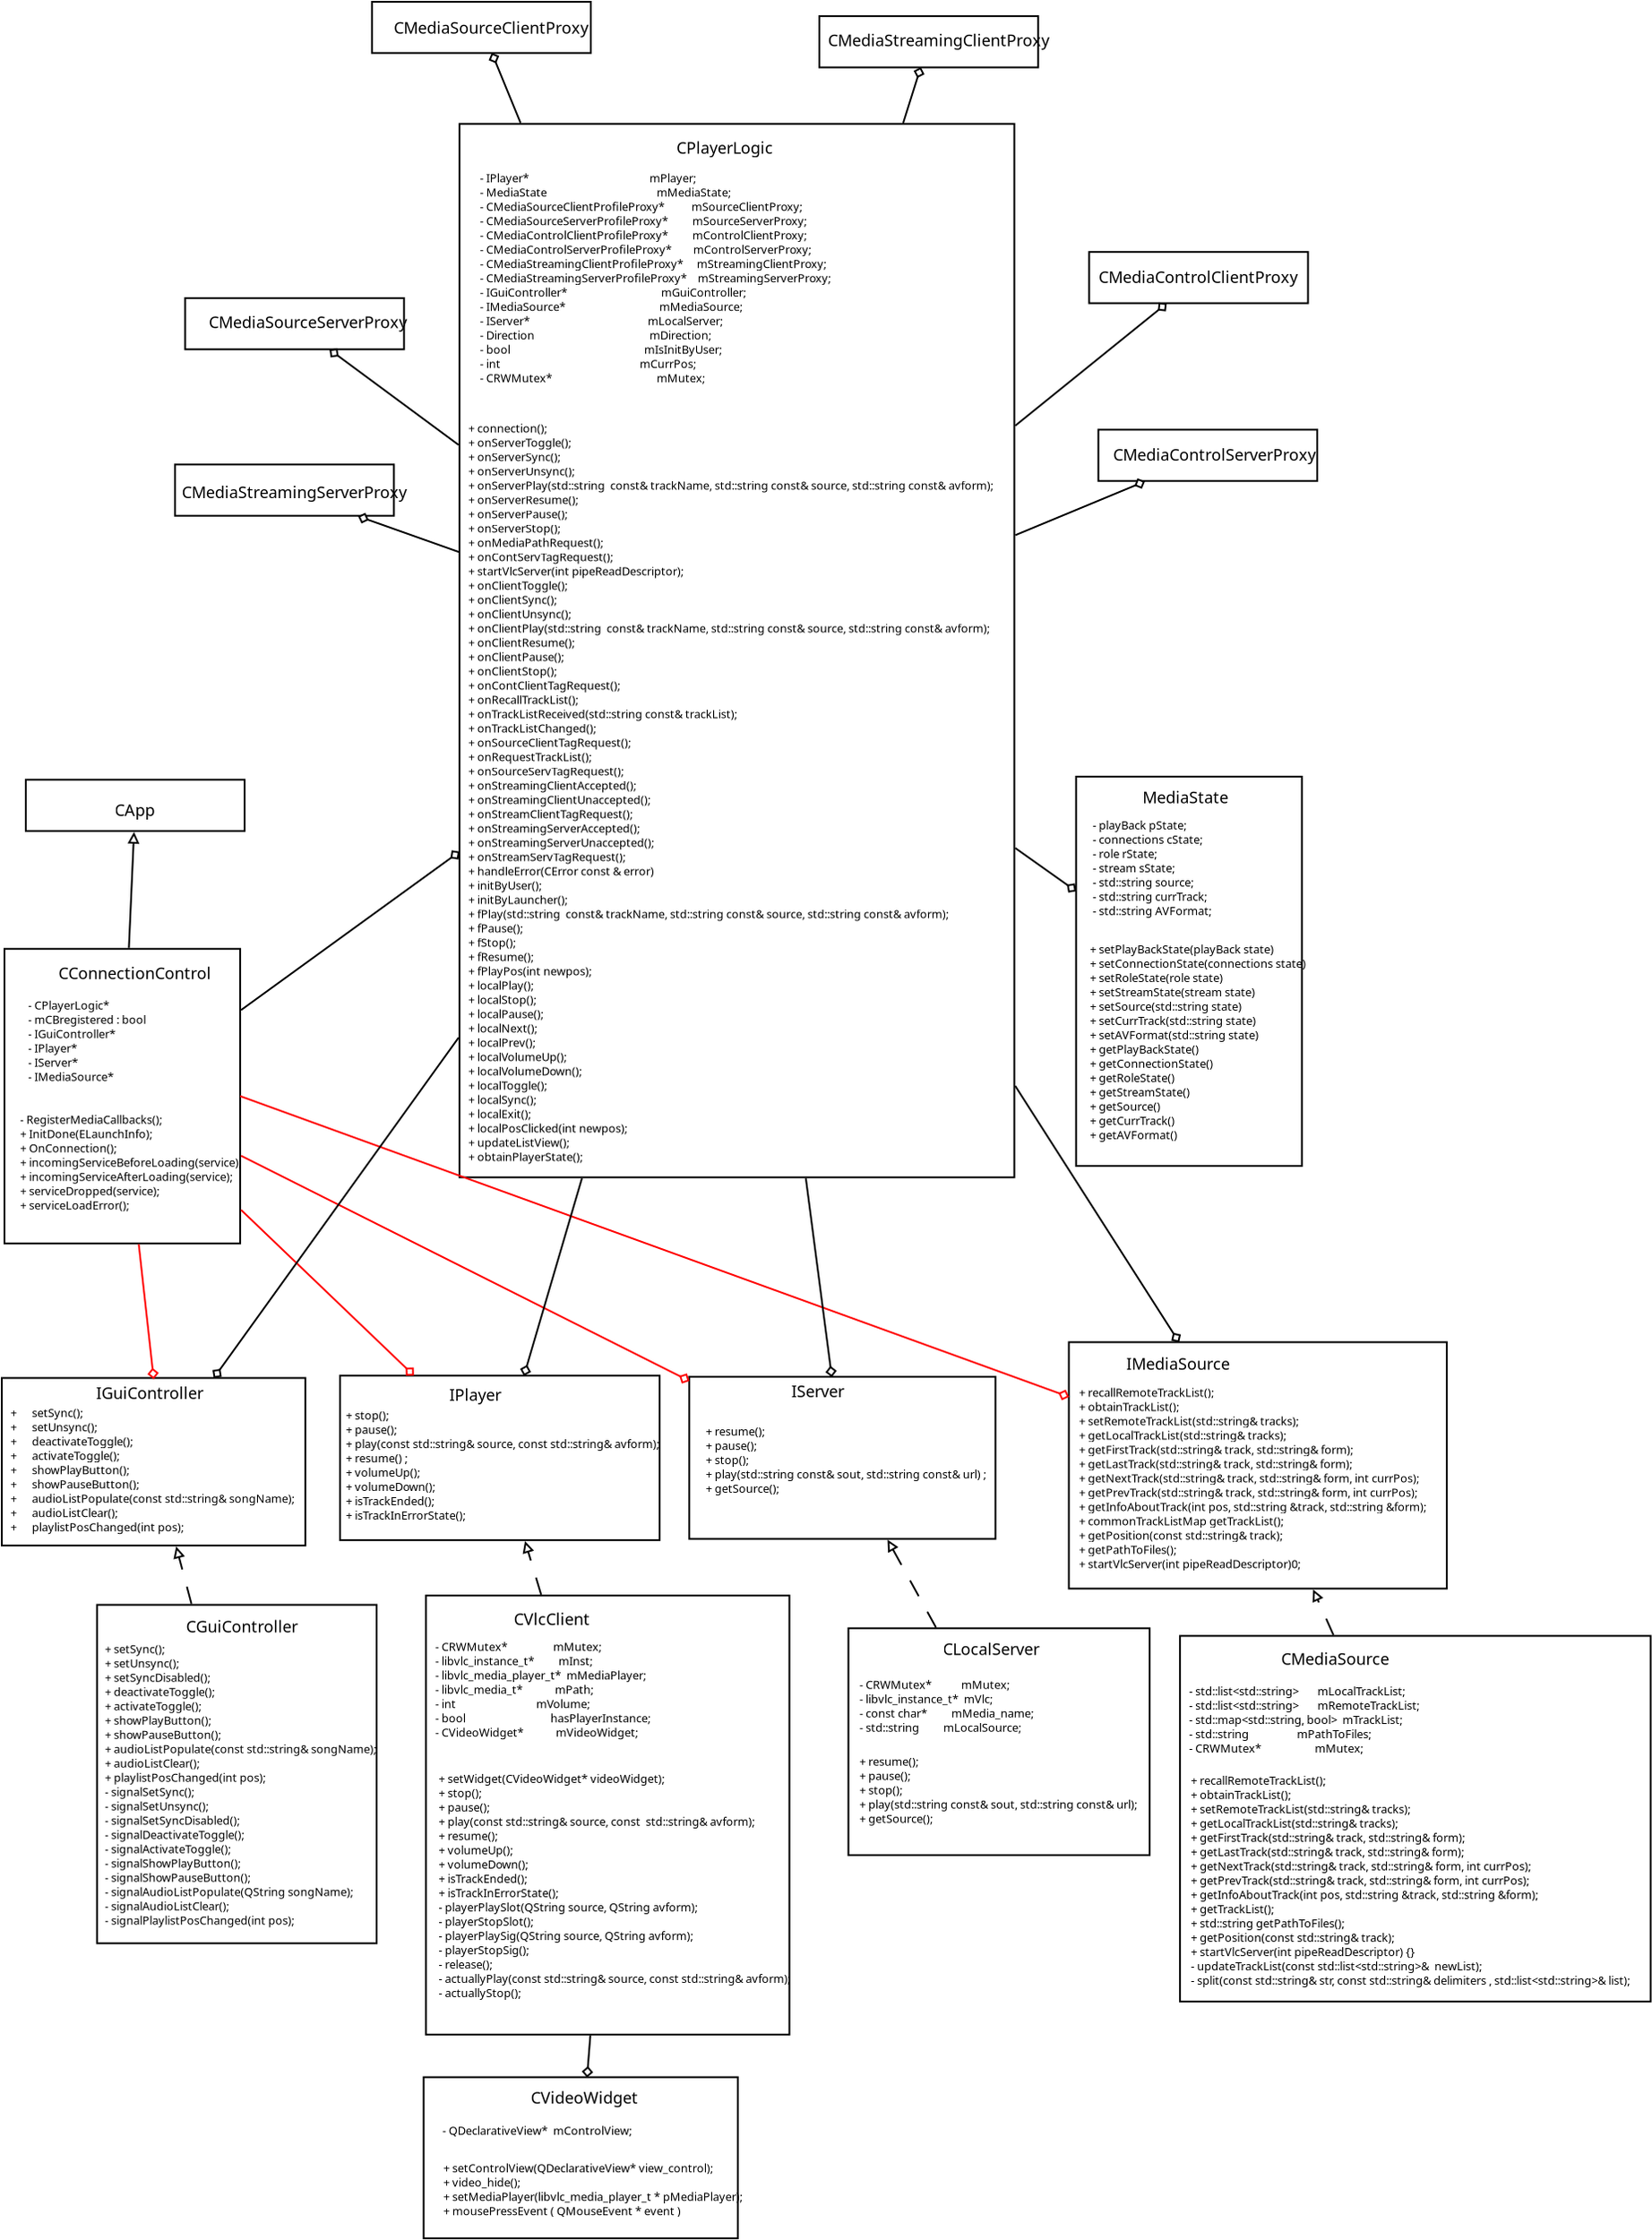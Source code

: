 <?xml version="1.0" encoding="UTF-8"?>
<dia:diagram xmlns:dia="http://www.lysator.liu.se/~alla/dia/">
  <dia:layer name="Background" visible="true" active="true">
    <dia:object type="Standard - Box" version="0" id="O0">
      <dia:attribute name="obj_pos">
        <dia:point val="-1.305,4.35"/>
      </dia:attribute>
      <dia:attribute name="obj_bb">
        <dia:rectangle val="-1.355,4.3;11.95,20.9"/>
      </dia:attribute>
      <dia:attribute name="elem_corner">
        <dia:point val="-1.305,4.35"/>
      </dia:attribute>
      <dia:attribute name="elem_width">
        <dia:real val="13.205"/>
      </dia:attribute>
      <dia:attribute name="elem_height">
        <dia:real val="16.5"/>
      </dia:attribute>
      <dia:attribute name="show_background">
        <dia:boolean val="true"/>
      </dia:attribute>
    </dia:object>
    <dia:object type="Standard - Box" version="0" id="O1">
      <dia:attribute name="obj_pos">
        <dia:point val="24.186,-41.853"/>
      </dia:attribute>
      <dia:attribute name="obj_bb">
        <dia:rectangle val="24.137,-41.903;55.321,17.197"/>
      </dia:attribute>
      <dia:attribute name="elem_corner">
        <dia:point val="24.186,-41.853"/>
      </dia:attribute>
      <dia:attribute name="elem_width">
        <dia:real val="31.085"/>
      </dia:attribute>
      <dia:attribute name="elem_height">
        <dia:real val="59.0"/>
      </dia:attribute>
      <dia:attribute name="border_width">
        <dia:real val="0.1"/>
      </dia:attribute>
      <dia:attribute name="show_background">
        <dia:boolean val="true"/>
      </dia:attribute>
    </dia:object>
    <dia:object type="Standard - Box" version="0" id="O2">
      <dia:attribute name="obj_pos">
        <dia:point val="58.73,-5.294"/>
      </dia:attribute>
      <dia:attribute name="obj_bb">
        <dia:rectangle val="58.68,-5.344;71.43,16.56"/>
      </dia:attribute>
      <dia:attribute name="elem_corner">
        <dia:point val="58.73,-5.294"/>
      </dia:attribute>
      <dia:attribute name="elem_width">
        <dia:real val="12.65"/>
      </dia:attribute>
      <dia:attribute name="elem_height">
        <dia:real val="21.804"/>
      </dia:attribute>
      <dia:attribute name="show_background">
        <dia:boolean val="true"/>
      </dia:attribute>
    </dia:object>
    <dia:object type="Standard - Box" version="0" id="O3">
      <dia:attribute name="obj_pos">
        <dia:point val="17.495,28.25"/>
      </dia:attribute>
      <dia:attribute name="obj_bb">
        <dia:rectangle val="17.445,28.2;35.45,37.519"/>
      </dia:attribute>
      <dia:attribute name="elem_corner">
        <dia:point val="17.495,28.25"/>
      </dia:attribute>
      <dia:attribute name="elem_width">
        <dia:real val="17.905"/>
      </dia:attribute>
      <dia:attribute name="elem_height">
        <dia:real val="9.219"/>
      </dia:attribute>
      <dia:attribute name="border_width">
        <dia:real val="0.1"/>
      </dia:attribute>
      <dia:attribute name="show_background">
        <dia:boolean val="true"/>
      </dia:attribute>
    </dia:object>
    <dia:object type="Standard - Box" version="0" id="O4">
      <dia:attribute name="obj_pos">
        <dia:point val="37.06,28.32"/>
      </dia:attribute>
      <dia:attribute name="obj_bb">
        <dia:rectangle val="37.01,28.27;54.265,37.444"/>
      </dia:attribute>
      <dia:attribute name="elem_corner">
        <dia:point val="37.06,28.32"/>
      </dia:attribute>
      <dia:attribute name="elem_width">
        <dia:real val="17.155"/>
      </dia:attribute>
      <dia:attribute name="elem_height">
        <dia:real val="9.074"/>
      </dia:attribute>
      <dia:attribute name="show_background">
        <dia:boolean val="true"/>
      </dia:attribute>
    </dia:object>
    <dia:object type="Standard - Box" version="0" id="O5">
      <dia:attribute name="obj_pos">
        <dia:point val="58.325,26.381"/>
      </dia:attribute>
      <dia:attribute name="obj_bb">
        <dia:rectangle val="58.275,26.331;79.552,40.231"/>
      </dia:attribute>
      <dia:attribute name="elem_corner">
        <dia:point val="58.325,26.381"/>
      </dia:attribute>
      <dia:attribute name="elem_width">
        <dia:real val="21.177"/>
      </dia:attribute>
      <dia:attribute name="elem_height">
        <dia:real val="13.8"/>
      </dia:attribute>
      <dia:attribute name="border_width">
        <dia:real val="0.1"/>
      </dia:attribute>
      <dia:attribute name="show_background">
        <dia:boolean val="true"/>
      </dia:attribute>
    </dia:object>
    <dia:object type="Standard - Box" version="0" id="O6">
      <dia:attribute name="obj_pos">
        <dia:point val="-0.11,-5.12"/>
      </dia:attribute>
      <dia:attribute name="obj_bb">
        <dia:rectangle val="-0.16,-5.17;12.2,-2.2"/>
      </dia:attribute>
      <dia:attribute name="elem_corner">
        <dia:point val="-0.11,-5.12"/>
      </dia:attribute>
      <dia:attribute name="elem_width">
        <dia:real val="12.26"/>
      </dia:attribute>
      <dia:attribute name="elem_height">
        <dia:real val="2.87"/>
      </dia:attribute>
      <dia:attribute name="show_background">
        <dia:boolean val="true"/>
      </dia:attribute>
    </dia:object>
    <dia:object type="Standard - Box" version="0" id="O7">
      <dia:attribute name="obj_pos">
        <dia:point val="-1.455,28.385"/>
      </dia:attribute>
      <dia:attribute name="obj_bb">
        <dia:rectangle val="-1.505,28.335;15.605,37.819"/>
      </dia:attribute>
      <dia:attribute name="elem_corner">
        <dia:point val="-1.455,28.385"/>
      </dia:attribute>
      <dia:attribute name="elem_width">
        <dia:real val="17.01"/>
      </dia:attribute>
      <dia:attribute name="elem_height">
        <dia:real val="9.384"/>
      </dia:attribute>
      <dia:attribute name="show_background">
        <dia:boolean val="true"/>
      </dia:attribute>
    </dia:object>
    <dia:object type="Standard - Box" version="0" id="O8">
      <dia:attribute name="obj_pos">
        <dia:point val="3.88,41.09"/>
      </dia:attribute>
      <dia:attribute name="obj_bb">
        <dia:rectangle val="3.83,41.04;19.595,60.094"/>
      </dia:attribute>
      <dia:attribute name="elem_corner">
        <dia:point val="3.88,41.09"/>
      </dia:attribute>
      <dia:attribute name="elem_width">
        <dia:real val="15.665"/>
      </dia:attribute>
      <dia:attribute name="elem_height">
        <dia:real val="18.954"/>
      </dia:attribute>
      <dia:attribute name="border_width">
        <dia:real val="0.1"/>
      </dia:attribute>
      <dia:attribute name="show_background">
        <dia:boolean val="true"/>
      </dia:attribute>
    </dia:object>
    <dia:object type="Standard - Box" version="0" id="O9">
      <dia:attribute name="obj_pos">
        <dia:point val="22.31,40.57"/>
      </dia:attribute>
      <dia:attribute name="obj_bb">
        <dia:rectangle val="22.26,40.52;42.72,65.206"/>
      </dia:attribute>
      <dia:attribute name="elem_corner">
        <dia:point val="22.31,40.57"/>
      </dia:attribute>
      <dia:attribute name="elem_width">
        <dia:real val="20.36"/>
      </dia:attribute>
      <dia:attribute name="elem_height">
        <dia:real val="24.586"/>
      </dia:attribute>
      <dia:attribute name="border_width">
        <dia:real val="0.1"/>
      </dia:attribute>
      <dia:attribute name="show_background">
        <dia:boolean val="true"/>
      </dia:attribute>
    </dia:object>
    <dia:object type="Standard - Box" version="0" id="O10">
      <dia:attribute name="obj_pos">
        <dia:point val="45.975,42.4"/>
      </dia:attribute>
      <dia:attribute name="obj_bb">
        <dia:rectangle val="45.925,42.35;62.902,55.156"/>
      </dia:attribute>
      <dia:attribute name="elem_corner">
        <dia:point val="45.975,42.4"/>
      </dia:attribute>
      <dia:attribute name="elem_width">
        <dia:real val="16.877"/>
      </dia:attribute>
      <dia:attribute name="elem_height">
        <dia:real val="12.706"/>
      </dia:attribute>
      <dia:attribute name="border_width">
        <dia:real val="0.1"/>
      </dia:attribute>
      <dia:attribute name="show_background">
        <dia:boolean val="true"/>
      </dia:attribute>
    </dia:object>
    <dia:object type="Standard - Box" version="0" id="O11">
      <dia:attribute name="obj_pos">
        <dia:point val="64.552,42.83"/>
      </dia:attribute>
      <dia:attribute name="obj_bb">
        <dia:rectangle val="64.502,42.78;90.97,63.356"/>
      </dia:attribute>
      <dia:attribute name="elem_corner">
        <dia:point val="64.552,42.83"/>
      </dia:attribute>
      <dia:attribute name="elem_width">
        <dia:real val="26.368"/>
      </dia:attribute>
      <dia:attribute name="elem_height">
        <dia:real val="20.476"/>
      </dia:attribute>
      <dia:attribute name="border_width">
        <dia:real val="0.1"/>
      </dia:attribute>
      <dia:attribute name="show_background">
        <dia:boolean val="true"/>
      </dia:attribute>
    </dia:object>
    <dia:object type="Standard - Text" version="1" id="O12">
      <dia:attribute name="obj_pos">
        <dia:point val="36.34,-40.175"/>
      </dia:attribute>
      <dia:attribute name="obj_bb">
        <dia:rectangle val="36.34,-41.072;41.343,-39.99"/>
      </dia:attribute>
      <dia:attribute name="text">
        <dia:composite type="text">
          <dia:attribute name="string">
            <dia:string>#CPlayerLogic#</dia:string>
          </dia:attribute>
          <dia:attribute name="font">
            <dia:font family="sans" style="0" name="Helvetica"/>
          </dia:attribute>
          <dia:attribute name="height">
            <dia:real val="1.121"/>
          </dia:attribute>
          <dia:attribute name="pos">
            <dia:point val="36.34,-40.175"/>
          </dia:attribute>
          <dia:attribute name="color">
            <dia:color val="#000000"/>
          </dia:attribute>
          <dia:attribute name="alignment">
            <dia:enum val="0"/>
          </dia:attribute>
        </dia:composite>
      </dia:attribute>
      <dia:attribute name="valign">
        <dia:enum val="3"/>
      </dia:attribute>
    </dia:object>
    <dia:object type="Standard - Text" version="1" id="O13">
      <dia:attribute name="obj_pos">
        <dia:point val="4.87,-3.085"/>
      </dia:attribute>
      <dia:attribute name="obj_bb">
        <dia:rectangle val="4.87,-3.987;6.952,-2.897"/>
      </dia:attribute>
      <dia:attribute name="text">
        <dia:composite type="text">
          <dia:attribute name="string">
            <dia:string>#CApp#</dia:string>
          </dia:attribute>
          <dia:attribute name="font">
            <dia:font family="sans" style="0" name="Helvetica"/>
          </dia:attribute>
          <dia:attribute name="height">
            <dia:real val="1.129"/>
          </dia:attribute>
          <dia:attribute name="pos">
            <dia:point val="4.87,-3.085"/>
          </dia:attribute>
          <dia:attribute name="color">
            <dia:color val="#000000"/>
          </dia:attribute>
          <dia:attribute name="alignment">
            <dia:enum val="0"/>
          </dia:attribute>
        </dia:composite>
      </dia:attribute>
      <dia:attribute name="valign">
        <dia:enum val="3"/>
      </dia:attribute>
    </dia:object>
    <dia:object type="Standard - Text" version="1" id="O14">
      <dia:attribute name="obj_pos">
        <dia:point val="1.725,6.05"/>
      </dia:attribute>
      <dia:attribute name="obj_bb">
        <dia:rectangle val="1.725,5.147;9.555,6.237"/>
      </dia:attribute>
      <dia:attribute name="text">
        <dia:composite type="text">
          <dia:attribute name="string">
            <dia:string>#CConnectionControl#</dia:string>
          </dia:attribute>
          <dia:attribute name="font">
            <dia:font family="sans" style="0" name="Helvetica"/>
          </dia:attribute>
          <dia:attribute name="height">
            <dia:real val="1.129"/>
          </dia:attribute>
          <dia:attribute name="pos">
            <dia:point val="1.725,6.05"/>
          </dia:attribute>
          <dia:attribute name="color">
            <dia:color val="#000000"/>
          </dia:attribute>
          <dia:attribute name="alignment">
            <dia:enum val="0"/>
          </dia:attribute>
        </dia:composite>
      </dia:attribute>
      <dia:attribute name="valign">
        <dia:enum val="3"/>
      </dia:attribute>
    </dia:object>
    <dia:object type="Standard - Text" version="1" id="O15">
      <dia:attribute name="obj_pos">
        <dia:point val="64.855,-3.54"/>
      </dia:attribute>
      <dia:attribute name="obj_bb">
        <dia:rectangle val="62.654,-4.63;67.056,-3.54"/>
      </dia:attribute>
      <dia:attribute name="text">
        <dia:composite type="text">
          <dia:attribute name="string">
            <dia:string>#MediaState#</dia:string>
          </dia:attribute>
          <dia:attribute name="font">
            <dia:font family="sans" style="0" name="Helvetica"/>
          </dia:attribute>
          <dia:attribute name="height">
            <dia:real val="1.129"/>
          </dia:attribute>
          <dia:attribute name="pos">
            <dia:point val="64.855,-3.728"/>
          </dia:attribute>
          <dia:attribute name="color">
            <dia:color val="#000000"/>
          </dia:attribute>
          <dia:attribute name="alignment">
            <dia:enum val="1"/>
          </dia:attribute>
        </dia:composite>
      </dia:attribute>
      <dia:attribute name="valign">
        <dia:enum val="1"/>
      </dia:attribute>
    </dia:object>
    <dia:object type="Standard - Text" version="1" id="O16">
      <dia:attribute name="obj_pos">
        <dia:point val="3.83,29.567"/>
      </dia:attribute>
      <dia:attribute name="obj_bb">
        <dia:rectangle val="3.83,28.665;9.34,29.755"/>
      </dia:attribute>
      <dia:attribute name="text">
        <dia:composite type="text">
          <dia:attribute name="string">
            <dia:string>#IGuiController#</dia:string>
          </dia:attribute>
          <dia:attribute name="font">
            <dia:font family="sans" style="0" name="Helvetica"/>
          </dia:attribute>
          <dia:attribute name="height">
            <dia:real val="1.129"/>
          </dia:attribute>
          <dia:attribute name="pos">
            <dia:point val="3.83,29.567"/>
          </dia:attribute>
          <dia:attribute name="color">
            <dia:color val="#000000"/>
          </dia:attribute>
          <dia:attribute name="alignment">
            <dia:enum val="0"/>
          </dia:attribute>
        </dia:composite>
      </dia:attribute>
      <dia:attribute name="valign">
        <dia:enum val="3"/>
      </dia:attribute>
    </dia:object>
    <dia:object type="Standard - Text" version="1" id="O17">
      <dia:attribute name="obj_pos">
        <dia:point val="23.62,29.657"/>
      </dia:attribute>
      <dia:attribute name="obj_bb">
        <dia:rectangle val="23.62,28.755;26.383,29.845"/>
      </dia:attribute>
      <dia:attribute name="text">
        <dia:composite type="text">
          <dia:attribute name="string">
            <dia:string>#IPlayer#</dia:string>
          </dia:attribute>
          <dia:attribute name="font">
            <dia:font family="sans" style="0" name="Helvetica"/>
          </dia:attribute>
          <dia:attribute name="height">
            <dia:real val="1.129"/>
          </dia:attribute>
          <dia:attribute name="pos">
            <dia:point val="23.62,29.657"/>
          </dia:attribute>
          <dia:attribute name="color">
            <dia:color val="#000000"/>
          </dia:attribute>
          <dia:attribute name="alignment">
            <dia:enum val="0"/>
          </dia:attribute>
        </dia:composite>
      </dia:attribute>
      <dia:attribute name="valign">
        <dia:enum val="3"/>
      </dia:attribute>
    </dia:object>
    <dia:object type="Standard - Text" version="1" id="O18">
      <dia:attribute name="obj_pos">
        <dia:point val="42.785,29.46"/>
      </dia:attribute>
      <dia:attribute name="obj_bb">
        <dia:rectangle val="42.785,28.558;45.675,29.648"/>
      </dia:attribute>
      <dia:attribute name="text">
        <dia:composite type="text">
          <dia:attribute name="string">
            <dia:string>#IServer#</dia:string>
          </dia:attribute>
          <dia:attribute name="font">
            <dia:font family="sans" style="0" name="Helvetica"/>
          </dia:attribute>
          <dia:attribute name="height">
            <dia:real val="1.129"/>
          </dia:attribute>
          <dia:attribute name="pos">
            <dia:point val="42.785,29.46"/>
          </dia:attribute>
          <dia:attribute name="color">
            <dia:color val="#000000"/>
          </dia:attribute>
          <dia:attribute name="alignment">
            <dia:enum val="0"/>
          </dia:attribute>
        </dia:composite>
      </dia:attribute>
      <dia:attribute name="valign">
        <dia:enum val="3"/>
      </dia:attribute>
    </dia:object>
    <dia:object type="Standard - Text" version="1" id="O19">
      <dia:attribute name="obj_pos">
        <dia:point val="61.55,27.925"/>
      </dia:attribute>
      <dia:attribute name="obj_bb">
        <dia:rectangle val="61.55,27.023;66.948,28.113"/>
      </dia:attribute>
      <dia:attribute name="text">
        <dia:composite type="text">
          <dia:attribute name="string">
            <dia:string>#IMediaSource#</dia:string>
          </dia:attribute>
          <dia:attribute name="font">
            <dia:font family="sans" style="0" name="Helvetica"/>
          </dia:attribute>
          <dia:attribute name="height">
            <dia:real val="1.129"/>
          </dia:attribute>
          <dia:attribute name="pos">
            <dia:point val="61.55,27.925"/>
          </dia:attribute>
          <dia:attribute name="color">
            <dia:color val="#000000"/>
          </dia:attribute>
          <dia:attribute name="alignment">
            <dia:enum val="0"/>
          </dia:attribute>
        </dia:composite>
      </dia:attribute>
      <dia:attribute name="valign">
        <dia:enum val="3"/>
      </dia:attribute>
    </dia:object>
    <dia:object type="Standard - Text" version="1" id="O20">
      <dia:attribute name="obj_pos">
        <dia:point val="8.87,42.64"/>
      </dia:attribute>
      <dia:attribute name="obj_bb">
        <dia:rectangle val="8.87,41.737;14.585,42.828"/>
      </dia:attribute>
      <dia:attribute name="text">
        <dia:composite type="text">
          <dia:attribute name="string">
            <dia:string>#CGuiController#</dia:string>
          </dia:attribute>
          <dia:attribute name="font">
            <dia:font family="sans" style="0" name="Helvetica"/>
          </dia:attribute>
          <dia:attribute name="height">
            <dia:real val="1.129"/>
          </dia:attribute>
          <dia:attribute name="pos">
            <dia:point val="8.87,42.64"/>
          </dia:attribute>
          <dia:attribute name="color">
            <dia:color val="#000000"/>
          </dia:attribute>
          <dia:attribute name="alignment">
            <dia:enum val="0"/>
          </dia:attribute>
        </dia:composite>
      </dia:attribute>
      <dia:attribute name="valign">
        <dia:enum val="3"/>
      </dia:attribute>
    </dia:object>
    <dia:object type="Standard - Text" version="1" id="O21">
      <dia:attribute name="obj_pos">
        <dia:point val="27.235,42.22"/>
      </dia:attribute>
      <dia:attribute name="obj_bb">
        <dia:rectangle val="27.235,41.318;31.17,42.407"/>
      </dia:attribute>
      <dia:attribute name="text">
        <dia:composite type="text">
          <dia:attribute name="string">
            <dia:string>#CVlcClient#</dia:string>
          </dia:attribute>
          <dia:attribute name="font">
            <dia:font family="sans" style="0" name="Helvetica"/>
          </dia:attribute>
          <dia:attribute name="height">
            <dia:real val="1.129"/>
          </dia:attribute>
          <dia:attribute name="pos">
            <dia:point val="27.235,42.22"/>
          </dia:attribute>
          <dia:attribute name="color">
            <dia:color val="#000000"/>
          </dia:attribute>
          <dia:attribute name="alignment">
            <dia:enum val="0"/>
          </dia:attribute>
        </dia:composite>
      </dia:attribute>
      <dia:attribute name="valign">
        <dia:enum val="3"/>
      </dia:attribute>
    </dia:object>
    <dia:object type="Standard - Text" version="1" id="O22">
      <dia:attribute name="obj_pos">
        <dia:point val="51.275,43.9"/>
      </dia:attribute>
      <dia:attribute name="obj_bb">
        <dia:rectangle val="51.275,42.998;56.405,44.087"/>
      </dia:attribute>
      <dia:attribute name="text">
        <dia:composite type="text">
          <dia:attribute name="string">
            <dia:string>#CLocalServer#</dia:string>
          </dia:attribute>
          <dia:attribute name="font">
            <dia:font family="sans" style="0" name="Helvetica"/>
          </dia:attribute>
          <dia:attribute name="height">
            <dia:real val="1.129"/>
          </dia:attribute>
          <dia:attribute name="pos">
            <dia:point val="51.275,43.9"/>
          </dia:attribute>
          <dia:attribute name="color">
            <dia:color val="#000000"/>
          </dia:attribute>
          <dia:attribute name="alignment">
            <dia:enum val="0"/>
          </dia:attribute>
        </dia:composite>
      </dia:attribute>
      <dia:attribute name="valign">
        <dia:enum val="3"/>
      </dia:attribute>
    </dia:object>
    <dia:object type="Standard - Text" version="1" id="O23">
      <dia:attribute name="obj_pos">
        <dia:point val="70.215,44.455"/>
      </dia:attribute>
      <dia:attribute name="obj_bb">
        <dia:rectangle val="70.215,43.553;75.817,44.642"/>
      </dia:attribute>
      <dia:attribute name="text">
        <dia:composite type="text">
          <dia:attribute name="string">
            <dia:string>#CMediaSource#</dia:string>
          </dia:attribute>
          <dia:attribute name="font">
            <dia:font family="sans" style="0" name="Helvetica"/>
          </dia:attribute>
          <dia:attribute name="height">
            <dia:real val="1.129"/>
          </dia:attribute>
          <dia:attribute name="pos">
            <dia:point val="70.215,44.455"/>
          </dia:attribute>
          <dia:attribute name="color">
            <dia:color val="#000000"/>
          </dia:attribute>
          <dia:attribute name="alignment">
            <dia:enum val="0"/>
          </dia:attribute>
        </dia:composite>
      </dia:attribute>
      <dia:attribute name="valign">
        <dia:enum val="3"/>
      </dia:attribute>
    </dia:object>
    <dia:object type="Standard - Line" version="0" id="O24">
      <dia:attribute name="obj_pos">
        <dia:point val="5.666,4.3"/>
      </dia:attribute>
      <dia:attribute name="obj_bb">
        <dia:rectangle val="5.599,-2.311;6.26,4.352"/>
      </dia:attribute>
      <dia:attribute name="conn_endpoints">
        <dia:point val="5.666,4.3"/>
        <dia:point val="5.954,-2.2"/>
      </dia:attribute>
      <dia:attribute name="numcp">
        <dia:int val="1"/>
      </dia:attribute>
      <dia:attribute name="end_arrow">
        <dia:enum val="2"/>
      </dia:attribute>
      <dia:attribute name="end_arrow_length">
        <dia:real val="0.5"/>
      </dia:attribute>
      <dia:attribute name="end_arrow_width">
        <dia:real val="0.5"/>
      </dia:attribute>
      <dia:connections>
        <dia:connection handle="0" to="O0" connection="8"/>
        <dia:connection handle="1" to="O6" connection="8"/>
      </dia:connections>
    </dia:object>
    <dia:object type="Standard - Line" version="0" id="O25">
      <dia:attribute name="obj_pos">
        <dia:point val="6.219,20.897"/>
      </dia:attribute>
      <dia:attribute name="obj_bb">
        <dia:rectangle val="6.163,20.842;7.341,28.455"/>
      </dia:attribute>
      <dia:attribute name="conn_endpoints">
        <dia:point val="6.219,20.897"/>
        <dia:point val="7.05,28.385"/>
      </dia:attribute>
      <dia:attribute name="numcp">
        <dia:int val="1"/>
      </dia:attribute>
      <dia:attribute name="line_color">
        <dia:color val="#ff0000"/>
      </dia:attribute>
      <dia:attribute name="end_arrow">
        <dia:enum val="4"/>
      </dia:attribute>
      <dia:attribute name="end_arrow_length">
        <dia:real val="0.5"/>
      </dia:attribute>
      <dia:attribute name="end_arrow_width">
        <dia:real val="0.5"/>
      </dia:attribute>
      <dia:connections>
        <dia:connection handle="0" to="O0" connection="8"/>
        <dia:connection handle="1" to="O7" connection="1"/>
      </dia:connections>
    </dia:object>
    <dia:object type="Standard - Line" version="0" id="O26">
      <dia:attribute name="obj_pos">
        <dia:point val="11.95,18.972"/>
      </dia:attribute>
      <dia:attribute name="obj_bb">
        <dia:rectangle val="11.879,18.901;21.654,28.27"/>
      </dia:attribute>
      <dia:attribute name="conn_endpoints">
        <dia:point val="11.95,18.972"/>
        <dia:point val="21.583,28.2"/>
      </dia:attribute>
      <dia:attribute name="numcp">
        <dia:int val="1"/>
      </dia:attribute>
      <dia:attribute name="line_color">
        <dia:color val="#ff0000"/>
      </dia:attribute>
      <dia:attribute name="end_arrow">
        <dia:enum val="4"/>
      </dia:attribute>
      <dia:attribute name="end_arrow_length">
        <dia:real val="0.5"/>
      </dia:attribute>
      <dia:attribute name="end_arrow_width">
        <dia:real val="0.5"/>
      </dia:attribute>
      <dia:connections>
        <dia:connection handle="0" to="O0" connection="8"/>
        <dia:connection handle="1" to="O3" connection="8"/>
      </dia:connections>
    </dia:object>
    <dia:object type="Standard - Line" version="0" id="O27">
      <dia:attribute name="obj_pos">
        <dia:point val="11.948,15.94"/>
      </dia:attribute>
      <dia:attribute name="obj_bb">
        <dia:rectangle val="11.881,15.872;37.077,28.699"/>
      </dia:attribute>
      <dia:attribute name="conn_endpoints">
        <dia:point val="11.948,15.94"/>
        <dia:point val="37.01,28.524"/>
      </dia:attribute>
      <dia:attribute name="numcp">
        <dia:int val="1"/>
      </dia:attribute>
      <dia:attribute name="line_color">
        <dia:color val="#ff0000"/>
      </dia:attribute>
      <dia:attribute name="end_arrow">
        <dia:enum val="4"/>
      </dia:attribute>
      <dia:attribute name="end_arrow_length">
        <dia:real val="0.5"/>
      </dia:attribute>
      <dia:attribute name="end_arrow_width">
        <dia:real val="0.5"/>
      </dia:attribute>
      <dia:connections>
        <dia:connection handle="0" to="O0" connection="8"/>
        <dia:connection handle="1" to="O4" connection="8"/>
      </dia:connections>
    </dia:object>
    <dia:object type="Standard - Line" version="0" id="O28">
      <dia:attribute name="obj_pos">
        <dia:point val="11.9,12.6"/>
      </dia:attribute>
      <dia:attribute name="obj_bb">
        <dia:rectangle val="11.836,12.536;58.342,29.639"/>
      </dia:attribute>
      <dia:attribute name="conn_endpoints">
        <dia:point val="11.9,12.6"/>
        <dia:point val="58.275,29.422"/>
      </dia:attribute>
      <dia:attribute name="numcp">
        <dia:int val="1"/>
      </dia:attribute>
      <dia:attribute name="line_color">
        <dia:color val="#ff0000"/>
      </dia:attribute>
      <dia:attribute name="end_arrow">
        <dia:enum val="4"/>
      </dia:attribute>
      <dia:attribute name="end_arrow_length">
        <dia:real val="0.5"/>
      </dia:attribute>
      <dia:attribute name="end_arrow_width">
        <dia:real val="0.5"/>
      </dia:attribute>
      <dia:connections>
        <dia:connection handle="0" to="O0" connection="4"/>
        <dia:connection handle="1" to="O5" connection="8"/>
      </dia:connections>
    </dia:object>
    <dia:object type="Standard - Line" version="0" id="O29">
      <dia:attribute name="obj_pos">
        <dia:point val="24.137,9.323"/>
      </dia:attribute>
      <dia:attribute name="obj_bb">
        <dia:rectangle val="10.347,9.253;24.207,28.404"/>
      </dia:attribute>
      <dia:attribute name="conn_endpoints">
        <dia:point val="24.137,9.323"/>
        <dia:point val="10.461,28.335"/>
      </dia:attribute>
      <dia:attribute name="numcp">
        <dia:int val="1"/>
      </dia:attribute>
      <dia:attribute name="end_arrow">
        <dia:enum val="4"/>
      </dia:attribute>
      <dia:attribute name="end_arrow_length">
        <dia:real val="0.5"/>
      </dia:attribute>
      <dia:attribute name="end_arrow_width">
        <dia:real val="0.5"/>
      </dia:attribute>
      <dia:connections>
        <dia:connection handle="0" to="O1" connection="8"/>
        <dia:connection handle="1" to="O7" connection="8"/>
      </dia:connections>
    </dia:object>
    <dia:object type="Standard - Line" version="0" id="O30">
      <dia:attribute name="obj_pos">
        <dia:point val="31.048,17.197"/>
      </dia:attribute>
      <dia:attribute name="obj_bb">
        <dia:rectangle val="27.579,17.135;31.11,28.268"/>
      </dia:attribute>
      <dia:attribute name="conn_endpoints">
        <dia:point val="31.048,17.197"/>
        <dia:point val="27.816,28.201"/>
      </dia:attribute>
      <dia:attribute name="numcp">
        <dia:int val="1"/>
      </dia:attribute>
      <dia:attribute name="end_arrow">
        <dia:enum val="4"/>
      </dia:attribute>
      <dia:attribute name="end_arrow_length">
        <dia:real val="0.5"/>
      </dia:attribute>
      <dia:attribute name="end_arrow_width">
        <dia:real val="0.5"/>
      </dia:attribute>
      <dia:connections>
        <dia:connection handle="0" to="O1" connection="8"/>
        <dia:connection handle="1" to="O3" connection="8"/>
      </dia:connections>
    </dia:object>
    <dia:object type="Standard - Line" version="0" id="O31">
      <dia:attribute name="obj_pos">
        <dia:point val="43.591,17.196"/>
      </dia:attribute>
      <dia:attribute name="obj_bb">
        <dia:rectangle val="43.535,17.14;45.324,28.34"/>
      </dia:attribute>
      <dia:attribute name="conn_endpoints">
        <dia:point val="43.591,17.196"/>
        <dia:point val="45.038,28.27"/>
      </dia:attribute>
      <dia:attribute name="numcp">
        <dia:int val="1"/>
      </dia:attribute>
      <dia:attribute name="end_arrow">
        <dia:enum val="4"/>
      </dia:attribute>
      <dia:attribute name="end_arrow_length">
        <dia:real val="0.5"/>
      </dia:attribute>
      <dia:attribute name="end_arrow_width">
        <dia:real val="0.5"/>
      </dia:attribute>
      <dia:connections>
        <dia:connection handle="0" to="O1" connection="8"/>
        <dia:connection handle="1" to="O4" connection="8"/>
      </dia:connections>
    </dia:object>
    <dia:object type="Standard - Line" version="0" id="O32">
      <dia:attribute name="obj_pos">
        <dia:point val="55.321,12.027"/>
      </dia:attribute>
      <dia:attribute name="obj_bb">
        <dia:rectangle val="55.252,11.959;64.604,26.4"/>
      </dia:attribute>
      <dia:attribute name="conn_endpoints">
        <dia:point val="55.321,12.027"/>
        <dia:point val="64.469,26.331"/>
      </dia:attribute>
      <dia:attribute name="numcp">
        <dia:int val="1"/>
      </dia:attribute>
      <dia:attribute name="end_arrow">
        <dia:enum val="4"/>
      </dia:attribute>
      <dia:attribute name="end_arrow_length">
        <dia:real val="0.5"/>
      </dia:attribute>
      <dia:attribute name="end_arrow_width">
        <dia:real val="0.5"/>
      </dia:attribute>
      <dia:connections>
        <dia:connection handle="0" to="O1" connection="8"/>
        <dia:connection handle="1" to="O5" connection="8"/>
      </dia:connections>
    </dia:object>
    <dia:object type="Standard - Line" version="0" id="O33">
      <dia:attribute name="obj_pos">
        <dia:point val="55.322,-1.295"/>
      </dia:attribute>
      <dia:attribute name="obj_bb">
        <dia:rectangle val="55.252,-1.364;58.749,1.204"/>
      </dia:attribute>
      <dia:attribute name="conn_endpoints">
        <dia:point val="55.322,-1.295"/>
        <dia:point val="58.68,1.087"/>
      </dia:attribute>
      <dia:attribute name="numcp">
        <dia:int val="1"/>
      </dia:attribute>
      <dia:attribute name="end_arrow">
        <dia:enum val="4"/>
      </dia:attribute>
      <dia:attribute name="end_arrow_length">
        <dia:real val="0.5"/>
      </dia:attribute>
      <dia:attribute name="end_arrow_width">
        <dia:real val="0.5"/>
      </dia:attribute>
      <dia:connections>
        <dia:connection handle="0" to="O1" connection="8"/>
        <dia:connection handle="1" to="O2" connection="8"/>
      </dia:connections>
    </dia:object>
    <dia:object type="Standard - Line" version="0" id="O34">
      <dia:attribute name="obj_pos">
        <dia:point val="9.173,41.04"/>
      </dia:attribute>
      <dia:attribute name="obj_bb">
        <dia:rectangle val="8.136,37.711;9.234,41.101"/>
      </dia:attribute>
      <dia:attribute name="conn_endpoints">
        <dia:point val="9.173,41.04"/>
        <dia:point val="8.314,37.819"/>
      </dia:attribute>
      <dia:attribute name="numcp">
        <dia:int val="1"/>
      </dia:attribute>
      <dia:attribute name="line_style">
        <dia:enum val="1"/>
      </dia:attribute>
      <dia:attribute name="end_arrow">
        <dia:enum val="2"/>
      </dia:attribute>
      <dia:attribute name="end_arrow_length">
        <dia:real val="0.5"/>
      </dia:attribute>
      <dia:attribute name="end_arrow_width">
        <dia:real val="0.5"/>
      </dia:attribute>
      <dia:connections>
        <dia:connection handle="0" to="O8" connection="8"/>
        <dia:connection handle="1" to="O7" connection="8"/>
      </dia:connections>
    </dia:object>
    <dia:object type="Standard - Line" version="0" id="O35">
      <dia:attribute name="obj_pos">
        <dia:point val="28.762,40.521"/>
      </dia:attribute>
      <dia:attribute name="obj_bb">
        <dia:rectangle val="27.697,37.412;28.824,40.583"/>
      </dia:attribute>
      <dia:attribute name="conn_endpoints">
        <dia:point val="28.762,40.521"/>
        <dia:point val="27.855,37.519"/>
      </dia:attribute>
      <dia:attribute name="numcp">
        <dia:int val="1"/>
      </dia:attribute>
      <dia:attribute name="line_style">
        <dia:enum val="1"/>
      </dia:attribute>
      <dia:attribute name="end_arrow">
        <dia:enum val="2"/>
      </dia:attribute>
      <dia:attribute name="end_arrow_length">
        <dia:real val="0.5"/>
      </dia:attribute>
      <dia:attribute name="end_arrow_width">
        <dia:real val="0.5"/>
      </dia:attribute>
      <dia:connections>
        <dia:connection handle="0" to="O9" connection="8"/>
        <dia:connection handle="1" to="O3" connection="8"/>
      </dia:connections>
    </dia:object>
    <dia:object type="Standard - Line" version="0" id="O36">
      <dia:attribute name="obj_pos">
        <dia:point val="50.88,42.353"/>
      </dia:attribute>
      <dia:attribute name="obj_bb">
        <dia:rectangle val="48.098,37.342;50.948,42.421"/>
      </dia:attribute>
      <dia:attribute name="conn_endpoints">
        <dia:point val="50.88,42.353"/>
        <dia:point val="48.168,37.44"/>
      </dia:attribute>
      <dia:attribute name="numcp">
        <dia:int val="1"/>
      </dia:attribute>
      <dia:attribute name="line_style">
        <dia:enum val="1"/>
      </dia:attribute>
      <dia:attribute name="end_arrow">
        <dia:enum val="2"/>
      </dia:attribute>
      <dia:attribute name="end_arrow_length">
        <dia:real val="0.5"/>
      </dia:attribute>
      <dia:attribute name="end_arrow_width">
        <dia:real val="0.5"/>
      </dia:attribute>
      <dia:connections>
        <dia:connection handle="0" to="O10" connection="8"/>
        <dia:connection handle="1" to="O4" connection="8"/>
      </dia:connections>
    </dia:object>
    <dia:object type="Standard - Line" version="0" id="O37">
      <dia:attribute name="obj_pos">
        <dia:point val="73.149,42.78"/>
      </dia:attribute>
      <dia:attribute name="obj_bb">
        <dia:rectangle val="71.921,40.129;73.215,42.846"/>
      </dia:attribute>
      <dia:attribute name="conn_endpoints">
        <dia:point val="73.149,42.78"/>
        <dia:point val="72.012,40.231"/>
      </dia:attribute>
      <dia:attribute name="numcp">
        <dia:int val="1"/>
      </dia:attribute>
      <dia:attribute name="line_style">
        <dia:enum val="1"/>
      </dia:attribute>
      <dia:attribute name="end_arrow">
        <dia:enum val="2"/>
      </dia:attribute>
      <dia:attribute name="end_arrow_length">
        <dia:real val="0.5"/>
      </dia:attribute>
      <dia:attribute name="end_arrow_width">
        <dia:real val="0.5"/>
      </dia:attribute>
      <dia:connections>
        <dia:connection handle="0" to="O11" connection="8"/>
        <dia:connection handle="1" to="O5" connection="8"/>
      </dia:connections>
    </dia:object>
    <dia:object type="Standard - Box" version="0" id="O38">
      <dia:attribute name="obj_pos">
        <dia:point val="22.177,67.544"/>
      </dia:attribute>
      <dia:attribute name="obj_bb">
        <dia:rectangle val="22.127,67.494;39.831,76.619"/>
      </dia:attribute>
      <dia:attribute name="elem_corner">
        <dia:point val="22.177,67.544"/>
      </dia:attribute>
      <dia:attribute name="elem_width">
        <dia:real val="17.603"/>
      </dia:attribute>
      <dia:attribute name="elem_height">
        <dia:real val="9.025"/>
      </dia:attribute>
      <dia:attribute name="show_background">
        <dia:boolean val="true"/>
      </dia:attribute>
    </dia:object>
    <dia:object type="Standard - Text" version="1" id="O39">
      <dia:attribute name="obj_pos">
        <dia:point val="28.177,69.019"/>
      </dia:attribute>
      <dia:attribute name="obj_bb">
        <dia:rectangle val="28.177,68.116;33.725,69.206"/>
      </dia:attribute>
      <dia:attribute name="text">
        <dia:composite type="text">
          <dia:attribute name="string">
            <dia:string>#CVideoWidget#</dia:string>
          </dia:attribute>
          <dia:attribute name="font">
            <dia:font family="sans" style="0" name="Helvetica"/>
          </dia:attribute>
          <dia:attribute name="height">
            <dia:real val="1.129"/>
          </dia:attribute>
          <dia:attribute name="pos">
            <dia:point val="28.177,69.019"/>
          </dia:attribute>
          <dia:attribute name="color">
            <dia:color val="#000000"/>
          </dia:attribute>
          <dia:attribute name="alignment">
            <dia:enum val="0"/>
          </dia:attribute>
        </dia:composite>
      </dia:attribute>
      <dia:attribute name="valign">
        <dia:enum val="3"/>
      </dia:attribute>
    </dia:object>
    <dia:object type="Standard - Line" version="0" id="O40">
      <dia:attribute name="obj_pos">
        <dia:point val="31.518,65.206"/>
      </dia:attribute>
      <dia:attribute name="obj_bb">
        <dia:rectangle val="31.038,65.152;31.677,67.564"/>
      </dia:attribute>
      <dia:attribute name="conn_endpoints">
        <dia:point val="31.518,65.206"/>
        <dia:point val="31.338,67.494"/>
      </dia:attribute>
      <dia:attribute name="numcp">
        <dia:int val="1"/>
      </dia:attribute>
      <dia:attribute name="end_arrow">
        <dia:enum val="4"/>
      </dia:attribute>
      <dia:attribute name="end_arrow_length">
        <dia:real val="0.5"/>
      </dia:attribute>
      <dia:attribute name="end_arrow_width">
        <dia:real val="0.5"/>
      </dia:attribute>
      <dia:connections>
        <dia:connection handle="0" to="O9" connection="8"/>
        <dia:connection handle="1" to="O38" connection="8"/>
      </dia:connections>
    </dia:object>
    <dia:object type="Standard - Text" version="1" id="O41">
      <dia:attribute name="obj_pos">
        <dia:point val="0.025,7.75"/>
      </dia:attribute>
      <dia:attribute name="obj_bb">
        <dia:rectangle val="0.025,7.11;6.412,13.482"/>
      </dia:attribute>
      <dia:attribute name="text">
        <dia:composite type="text">
          <dia:attribute name="string">
            <dia:string>#- CPlayerLogic*
- mCBregistered : bool
- IGuiController*
- IPlayer*
- IServer*
- IMediaSource*

#</dia:string>
          </dia:attribute>
          <dia:attribute name="font">
            <dia:font family="sans" style="0" name="Helvetica"/>
          </dia:attribute>
          <dia:attribute name="height">
            <dia:real val="0.8"/>
          </dia:attribute>
          <dia:attribute name="pos">
            <dia:point val="0.025,7.75"/>
          </dia:attribute>
          <dia:attribute name="color">
            <dia:color val="#000000"/>
          </dia:attribute>
          <dia:attribute name="alignment">
            <dia:enum val="0"/>
          </dia:attribute>
        </dia:composite>
      </dia:attribute>
      <dia:attribute name="valign">
        <dia:enum val="3"/>
      </dia:attribute>
    </dia:object>
    <dia:object type="Standard - Text" version="1" id="O42">
      <dia:attribute name="obj_pos">
        <dia:point val="-0.425,14.15"/>
      </dia:attribute>
      <dia:attribute name="obj_bb">
        <dia:rectangle val="-0.425,13.51;11.53,19.883"/>
      </dia:attribute>
      <dia:attribute name="text">
        <dia:composite type="text">
          <dia:attribute name="string">
            <dia:string>#- RegisterMediaCallbacks();
+ InitDone(ELaunchInfo);
+ OnConnection();
+ incomingServiceBeforeLoading(service);
+ incomingServiceAfterLoading(service);
+ serviceDropped(service);
+ serviceLoadError();
#</dia:string>
          </dia:attribute>
          <dia:attribute name="font">
            <dia:font family="sans" style="0" name="Helvetica"/>
          </dia:attribute>
          <dia:attribute name="height">
            <dia:real val="0.8"/>
          </dia:attribute>
          <dia:attribute name="pos">
            <dia:point val="-0.425,14.15"/>
          </dia:attribute>
          <dia:attribute name="color">
            <dia:color val="#000000"/>
          </dia:attribute>
          <dia:attribute name="alignment">
            <dia:enum val="0"/>
          </dia:attribute>
        </dia:composite>
      </dia:attribute>
      <dia:attribute name="valign">
        <dia:enum val="3"/>
      </dia:attribute>
    </dia:object>
    <dia:object type="Standard - Text" version="1" id="O43">
      <dia:attribute name="obj_pos">
        <dia:point val="59.655,-2.34"/>
      </dia:attribute>
      <dia:attribute name="obj_bb">
        <dia:rectangle val="59.655,-2.98;66.582,2.592"/>
      </dia:attribute>
      <dia:attribute name="text">
        <dia:composite type="text">
          <dia:attribute name="string">
            <dia:string>#- playBack pState;
- connections cState;
- role rState;
- stream sState;
- std::string source;   
- std::string currTrack; 
- std::string AVFormat;  #</dia:string>
          </dia:attribute>
          <dia:attribute name="font">
            <dia:font family="sans" style="0" name="Helvetica"/>
          </dia:attribute>
          <dia:attribute name="height">
            <dia:real val="0.8"/>
          </dia:attribute>
          <dia:attribute name="pos">
            <dia:point val="59.655,-2.34"/>
          </dia:attribute>
          <dia:attribute name="color">
            <dia:color val="#000000"/>
          </dia:attribute>
          <dia:attribute name="alignment">
            <dia:enum val="0"/>
          </dia:attribute>
        </dia:composite>
      </dia:attribute>
      <dia:attribute name="valign">
        <dia:enum val="3"/>
      </dia:attribute>
    </dia:object>
    <dia:object type="Standard - Text" version="1" id="O44">
      <dia:attribute name="obj_pos">
        <dia:point val="59.355,4.608"/>
      </dia:attribute>
      <dia:attribute name="obj_bb">
        <dia:rectangle val="59.355,3.968;71.085,15.141"/>
      </dia:attribute>
      <dia:attribute name="text">
        <dia:composite type="text">
          <dia:attribute name="string">
            <dia:string># + setPlayBackState(playBack state)
 + setConnectionState(connections state)
 + setRoleState(role state)
 + setStreamState(stream state)
 + setSource(std::string state)
 + setCurrTrack(std::string state)
 + setAVFormat(std::string state)
 + getPlayBackState()
 + getConnectionState()
 + getRoleState()
 + getStreamState()
 + getSource()
 + getCurrTrack()
 + getAVFormat()#</dia:string>
          </dia:attribute>
          <dia:attribute name="font">
            <dia:font family="sans" style="0" name="Helvetica"/>
          </dia:attribute>
          <dia:attribute name="height">
            <dia:real val="0.8"/>
          </dia:attribute>
          <dia:attribute name="pos">
            <dia:point val="59.355,4.608"/>
          </dia:attribute>
          <dia:attribute name="color">
            <dia:color val="#000000"/>
          </dia:attribute>
          <dia:attribute name="alignment">
            <dia:enum val="0"/>
          </dia:attribute>
        </dia:composite>
      </dia:attribute>
      <dia:attribute name="valign">
        <dia:enum val="3"/>
      </dia:attribute>
    </dia:object>
    <dia:object type="Standard - Text" version="1" id="O45">
      <dia:attribute name="obj_pos">
        <dia:point val="-0.97,30.577"/>
      </dia:attribute>
      <dia:attribute name="obj_bb">
        <dia:rectangle val="-0.97,29.937;14.518,37.109"/>
      </dia:attribute>
      <dia:attribute name="text">
        <dia:composite type="text">
          <dia:attribute name="string">
            <dia:string>#+	setSync();
+	setUnsync();
+	deactivateToggle();
+	activateToggle();
+	showPlayButton();
+	showPauseButton();
+	audioListPopulate(const std::string&amp; songName);
+	audioListClear();
+	playlistPosChanged(int pos);#</dia:string>
          </dia:attribute>
          <dia:attribute name="font">
            <dia:font family="sans" style="0" name="Helvetica"/>
          </dia:attribute>
          <dia:attribute name="height">
            <dia:real val="0.8"/>
          </dia:attribute>
          <dia:attribute name="pos">
            <dia:point val="-0.97,30.577"/>
          </dia:attribute>
          <dia:attribute name="color">
            <dia:color val="#000000"/>
          </dia:attribute>
          <dia:attribute name="alignment">
            <dia:enum val="0"/>
          </dia:attribute>
        </dia:composite>
      </dia:attribute>
      <dia:attribute name="valign">
        <dia:enum val="3"/>
      </dia:attribute>
    </dia:object>
    <dia:object type="Standard - Text" version="1" id="O46">
      <dia:attribute name="obj_pos">
        <dia:point val="17.525,30.709"/>
      </dia:attribute>
      <dia:attribute name="obj_bb">
        <dia:rectangle val="17.525,30.069;35.153,36.442"/>
      </dia:attribute>
      <dia:attribute name="text">
        <dia:composite type="text">
          <dia:attribute name="string">
            <dia:string>#  + stop();
  + pause();
  + play(const std::string&amp; source, const std::string&amp; avform);
  + resume() ;
  + volumeUp();
  + volumeDown();
  + isTrackEnded();
  + isTrackInErrorState();#</dia:string>
          </dia:attribute>
          <dia:attribute name="font">
            <dia:font family="sans" style="0" name="Helvetica"/>
          </dia:attribute>
          <dia:attribute name="height">
            <dia:real val="0.8"/>
          </dia:attribute>
          <dia:attribute name="pos">
            <dia:point val="17.525,30.709"/>
          </dia:attribute>
          <dia:attribute name="color">
            <dia:color val="#000000"/>
          </dia:attribute>
          <dia:attribute name="alignment">
            <dia:enum val="0"/>
          </dia:attribute>
        </dia:composite>
      </dia:attribute>
      <dia:attribute name="valign">
        <dia:enum val="3"/>
      </dia:attribute>
    </dia:object>
    <dia:object type="Standard - Text" version="1" id="O47">
      <dia:attribute name="obj_pos">
        <dia:point val="37.835,31.607"/>
      </dia:attribute>
      <dia:attribute name="obj_bb">
        <dia:rectangle val="37.835,30.967;53.575,34.939"/>
      </dia:attribute>
      <dia:attribute name="text">
        <dia:composite type="text">
          <dia:attribute name="string">
            <dia:string># + resume();
 + pause();
 + stop();
 + play(std::string const&amp; sout, std::string const&amp; url) ;
 + getSource();#</dia:string>
          </dia:attribute>
          <dia:attribute name="font">
            <dia:font family="sans" style="0" name="Helvetica"/>
          </dia:attribute>
          <dia:attribute name="height">
            <dia:real val="0.8"/>
          </dia:attribute>
          <dia:attribute name="pos">
            <dia:point val="37.835,31.607"/>
          </dia:attribute>
          <dia:attribute name="color">
            <dia:color val="#000000"/>
          </dia:attribute>
          <dia:attribute name="alignment">
            <dia:enum val="0"/>
          </dia:attribute>
        </dia:composite>
      </dia:attribute>
      <dia:attribute name="valign">
        <dia:enum val="3"/>
      </dia:attribute>
    </dia:object>
    <dia:object type="Standard - Text" version="1" id="O48">
      <dia:attribute name="obj_pos">
        <dia:point val="58.45,29.431"/>
      </dia:attribute>
      <dia:attribute name="obj_bb">
        <dia:rectangle val="58.45,28.791;78.183,39.164"/>
      </dia:attribute>
      <dia:attribute name="text">
        <dia:composite type="text">
          <dia:attribute name="string">
            <dia:string>#   + recallRemoteTrackList();
   + obtainTrackList();
   + setRemoteTrackList(std::string&amp; tracks);
   + getLocalTrackList(std::string&amp; tracks);
   + getFirstTrack(std::string&amp; track, std::string&amp; form);
   + getLastTrack(std::string&amp; track, std::string&amp; form);
   + getNextTrack(std::string&amp; track, std::string&amp; form, int currPos);
   + getPrevTrack(std::string&amp; track, std::string&amp; form, int currPos);
   + getInfoAboutTrack(int pos, std::string &amp;track, std::string &amp;form);
   + commonTrackListMap getTrackList();
   + getPosition(const std::string&amp; track);
   + getPathToFiles();
   + startVlcServer(int pipeReadDescriptor)0;#</dia:string>
          </dia:attribute>
          <dia:attribute name="font">
            <dia:font family="sans" style="0" name="Helvetica"/>
          </dia:attribute>
          <dia:attribute name="height">
            <dia:real val="0.8"/>
          </dia:attribute>
          <dia:attribute name="pos">
            <dia:point val="58.45,29.431"/>
          </dia:attribute>
          <dia:attribute name="color">
            <dia:color val="#000000"/>
          </dia:attribute>
          <dia:attribute name="alignment">
            <dia:enum val="0"/>
          </dia:attribute>
        </dia:composite>
      </dia:attribute>
      <dia:attribute name="valign">
        <dia:enum val="3"/>
      </dia:attribute>
    </dia:object>
    <dia:object type="Standard - Text" version="1" id="O49">
      <dia:attribute name="obj_pos">
        <dia:point val="69.552,34.831"/>
      </dia:attribute>
      <dia:attribute name="obj_bb">
        <dia:rectangle val="69.552,34.191;69.552,34.964"/>
      </dia:attribute>
      <dia:attribute name="text">
        <dia:composite type="text">
          <dia:attribute name="string">
            <dia:string>##</dia:string>
          </dia:attribute>
          <dia:attribute name="font">
            <dia:font family="sans" style="0" name="Helvetica"/>
          </dia:attribute>
          <dia:attribute name="height">
            <dia:real val="0.8"/>
          </dia:attribute>
          <dia:attribute name="pos">
            <dia:point val="69.552,34.831"/>
          </dia:attribute>
          <dia:attribute name="color">
            <dia:color val="#000000"/>
          </dia:attribute>
          <dia:attribute name="alignment">
            <dia:enum val="0"/>
          </dia:attribute>
        </dia:composite>
      </dia:attribute>
      <dia:attribute name="valign">
        <dia:enum val="3"/>
      </dia:attribute>
    </dia:object>
    <dia:object type="Standard - Text" version="1" id="O50">
      <dia:attribute name="obj_pos">
        <dia:point val="22.977,72.869"/>
      </dia:attribute>
      <dia:attribute name="obj_bb">
        <dia:rectangle val="22.977,72.229;39.597,75.401"/>
      </dia:attribute>
      <dia:attribute name="text">
        <dia:composite type="text">
          <dia:attribute name="string">
            <dia:string>#  + setControlView(QDeclarativeView* view_control);   
  + video_hide();
  + setMediaPlayer(libvlc_media_player_t * pMediaPlayer);
  + mousePressEvent ( QMouseEvent * event ) #</dia:string>
          </dia:attribute>
          <dia:attribute name="font">
            <dia:font family="sans" style="0" name="Helvetica"/>
          </dia:attribute>
          <dia:attribute name="height">
            <dia:real val="0.8"/>
          </dia:attribute>
          <dia:attribute name="pos">
            <dia:point val="22.977,72.869"/>
          </dia:attribute>
          <dia:attribute name="color">
            <dia:color val="#000000"/>
          </dia:attribute>
          <dia:attribute name="alignment">
            <dia:enum val="0"/>
          </dia:attribute>
        </dia:composite>
      </dia:attribute>
      <dia:attribute name="valign">
        <dia:enum val="3"/>
      </dia:attribute>
    </dia:object>
    <dia:object type="Standard - Text" version="1" id="O51">
      <dia:attribute name="obj_pos">
        <dia:point val="30.979,72.056"/>
      </dia:attribute>
      <dia:attribute name="obj_bb">
        <dia:rectangle val="30.979,71.416;30.979,72.189"/>
      </dia:attribute>
      <dia:attribute name="text">
        <dia:composite type="text">
          <dia:attribute name="string">
            <dia:string>##</dia:string>
          </dia:attribute>
          <dia:attribute name="font">
            <dia:font family="sans" style="0" name="Helvetica"/>
          </dia:attribute>
          <dia:attribute name="height">
            <dia:real val="0.8"/>
          </dia:attribute>
          <dia:attribute name="pos">
            <dia:point val="30.979,72.056"/>
          </dia:attribute>
          <dia:attribute name="color">
            <dia:color val="#000000"/>
          </dia:attribute>
          <dia:attribute name="alignment">
            <dia:enum val="0"/>
          </dia:attribute>
        </dia:composite>
      </dia:attribute>
      <dia:attribute name="valign">
        <dia:enum val="3"/>
      </dia:attribute>
      <dia:connections>
        <dia:connection handle="0" to="O38" connection="8"/>
      </dia:connections>
    </dia:object>
    <dia:object type="Standard - Text" version="1" id="O52">
      <dia:attribute name="obj_pos">
        <dia:point val="23.079,70.769"/>
      </dia:attribute>
      <dia:attribute name="obj_bb">
        <dia:rectangle val="23.079,70.129;33.529,70.901"/>
      </dia:attribute>
      <dia:attribute name="text">
        <dia:composite type="text">
          <dia:attribute name="string">
            <dia:string># - QDeclarativeView*  mControlView;#</dia:string>
          </dia:attribute>
          <dia:attribute name="font">
            <dia:font family="sans" style="0" name="Helvetica"/>
          </dia:attribute>
          <dia:attribute name="height">
            <dia:real val="0.8"/>
          </dia:attribute>
          <dia:attribute name="pos">
            <dia:point val="23.079,70.769"/>
          </dia:attribute>
          <dia:attribute name="color">
            <dia:color val="#000000"/>
          </dia:attribute>
          <dia:attribute name="alignment">
            <dia:enum val="0"/>
          </dia:attribute>
        </dia:composite>
      </dia:attribute>
      <dia:attribute name="valign">
        <dia:enum val="3"/>
      </dia:attribute>
    </dia:object>
    <dia:object type="Standard - Text" version="1" id="O53">
      <dia:attribute name="obj_pos">
        <dia:point val="11.713,50.567"/>
      </dia:attribute>
      <dia:attribute name="obj_bb">
        <dia:rectangle val="11.713,49.927;11.713,50.699"/>
      </dia:attribute>
      <dia:attribute name="text">
        <dia:composite type="text">
          <dia:attribute name="string">
            <dia:string>##</dia:string>
          </dia:attribute>
          <dia:attribute name="font">
            <dia:font family="sans" style="0" name="Helvetica"/>
          </dia:attribute>
          <dia:attribute name="height">
            <dia:real val="0.8"/>
          </dia:attribute>
          <dia:attribute name="pos">
            <dia:point val="11.713,50.567"/>
          </dia:attribute>
          <dia:attribute name="color">
            <dia:color val="#000000"/>
          </dia:attribute>
          <dia:attribute name="alignment">
            <dia:enum val="0"/>
          </dia:attribute>
        </dia:composite>
      </dia:attribute>
      <dia:attribute name="valign">
        <dia:enum val="3"/>
      </dia:attribute>
      <dia:connections>
        <dia:connection handle="0" to="O8" connection="8"/>
      </dia:connections>
    </dia:object>
    <dia:object type="Standard - Text" version="1" id="O54">
      <dia:attribute name="obj_pos">
        <dia:point val="4.17,43.798"/>
      </dia:attribute>
      <dia:attribute name="obj_bb">
        <dia:rectangle val="4.17,43.158;18.922,59.131"/>
      </dia:attribute>
      <dia:attribute name="text">
        <dia:composite type="text">
          <dia:attribute name="string">
            <dia:string># + setSync();
 + setUnsync();
 + setSyncDisabled();
 + deactivateToggle();
 + activateToggle();
 + showPlayButton();
 + showPauseButton();
 + audioListPopulate(const std::string&amp; songName);
 + audioListClear();
 + playlistPosChanged(int pos);
 - signalSetSync();
 - signalSetUnsync();
 - signalSetSyncDisabled();
 - signalDeactivateToggle();
 - signalActivateToggle();
 - signalShowPlayButton();
 - signalShowPauseButton();
 - signalAudioListPopulate(QString songName);
 - signalAudioListClear();
 - signalPlaylistPosChanged(int pos);#</dia:string>
          </dia:attribute>
          <dia:attribute name="font">
            <dia:font family="sans" style="0" name="Helvetica"/>
          </dia:attribute>
          <dia:attribute name="height">
            <dia:real val="0.8"/>
          </dia:attribute>
          <dia:attribute name="pos">
            <dia:point val="4.17,43.798"/>
          </dia:attribute>
          <dia:attribute name="color">
            <dia:color val="#000000"/>
          </dia:attribute>
          <dia:attribute name="alignment">
            <dia:enum val="0"/>
          </dia:attribute>
        </dia:composite>
      </dia:attribute>
      <dia:attribute name="valign">
        <dia:enum val="3"/>
      </dia:attribute>
    </dia:object>
    <dia:object type="Standard - Text" version="1" id="O55">
      <dia:attribute name="obj_pos">
        <dia:point val="22.385,43.67"/>
      </dia:attribute>
      <dia:attribute name="obj_bb">
        <dia:rectangle val="22.385,43.03;35.335,48.602"/>
      </dia:attribute>
      <dia:attribute name="text">
        <dia:composite type="text">
          <dia:attribute name="string">
            <dia:string>#   - CRWMutex*                 mMutex;
   - libvlc_instance_t*         mInst;
   - libvlc_media_player_t*  mMediaPlayer;
   - libvlc_media_t*            mPath;
   - int                              mVolume;
   - bool 		              hasPlayerInstance;
   - CVideoWidget*            mVideoWidget;#</dia:string>
          </dia:attribute>
          <dia:attribute name="font">
            <dia:font family="sans" style="0" name="Helvetica"/>
          </dia:attribute>
          <dia:attribute name="height">
            <dia:real val="0.8"/>
          </dia:attribute>
          <dia:attribute name="pos">
            <dia:point val="22.385,43.67"/>
          </dia:attribute>
          <dia:attribute name="color">
            <dia:color val="#000000"/>
          </dia:attribute>
          <dia:attribute name="alignment">
            <dia:enum val="0"/>
          </dia:attribute>
        </dia:composite>
      </dia:attribute>
      <dia:attribute name="valign">
        <dia:enum val="3"/>
      </dia:attribute>
    </dia:object>
    <dia:object type="Standard - Text" version="1" id="O56">
      <dia:attribute name="obj_pos">
        <dia:point val="22.715,51.063"/>
      </dia:attribute>
      <dia:attribute name="obj_bb">
        <dia:rectangle val="22.715,50.423;42.26,63.196"/>
      </dia:attribute>
      <dia:attribute name="text">
        <dia:composite type="text">
          <dia:attribute name="string">
            <dia:string>#  + setWidget(CVideoWidget* videoWidget);
  + stop();
  + pause();
  + play(const std::string&amp; source, const  std::string&amp; avform);
  + resume();
  + volumeUp();
  + volumeDown();
  + isTrackEnded();
  + isTrackInErrorState();
  - playerPlaySlot(QString source, QString avform); 
  - playerStopSlot(); 
  - playerPlaySig(QString source, QString avform); 
  - playerStopSig();
  - release();
  - actuallyPlay(const std::string&amp; source, const std::string&amp; avform);
  - actuallyStop();#</dia:string>
          </dia:attribute>
          <dia:attribute name="font">
            <dia:font family="sans" style="0" name="Helvetica"/>
          </dia:attribute>
          <dia:attribute name="height">
            <dia:real val="0.8"/>
          </dia:attribute>
          <dia:attribute name="pos">
            <dia:point val="22.715,51.063"/>
          </dia:attribute>
          <dia:attribute name="color">
            <dia:color val="#000000"/>
          </dia:attribute>
          <dia:attribute name="alignment">
            <dia:enum val="0"/>
          </dia:attribute>
        </dia:composite>
      </dia:attribute>
      <dia:attribute name="valign">
        <dia:enum val="3"/>
      </dia:attribute>
    </dia:object>
    <dia:object type="Standard - Text" version="1" id="O57">
      <dia:attribute name="obj_pos">
        <dia:point val="46.15,45.8"/>
      </dia:attribute>
      <dia:attribute name="obj_bb">
        <dia:rectangle val="46.15,45.16;56.6,48.333"/>
      </dia:attribute>
      <dia:attribute name="text">
        <dia:composite type="text">
          <dia:attribute name="string">
            <dia:string>#   - CRWMutex*           mMutex;
   - libvlc_instance_t*  mVlc;
   - const char*         mMedia_name;
   - std::string         mLocalSource;#</dia:string>
          </dia:attribute>
          <dia:attribute name="font">
            <dia:font family="sans" style="0" name="Helvetica"/>
          </dia:attribute>
          <dia:attribute name="height">
            <dia:real val="0.8"/>
          </dia:attribute>
          <dia:attribute name="pos">
            <dia:point val="46.15,45.8"/>
          </dia:attribute>
          <dia:attribute name="color">
            <dia:color val="#000000"/>
          </dia:attribute>
          <dia:attribute name="alignment">
            <dia:enum val="0"/>
          </dia:attribute>
        </dia:composite>
      </dia:attribute>
      <dia:attribute name="valign">
        <dia:enum val="3"/>
      </dia:attribute>
    </dia:object>
    <dia:object type="Standard - Text" version="1" id="O58">
      <dia:attribute name="obj_pos">
        <dia:point val="46,50.1"/>
      </dia:attribute>
      <dia:attribute name="obj_bb">
        <dia:rectangle val="46,49.46;62.14,53.432"/>
      </dia:attribute>
      <dia:attribute name="text">
        <dia:composite type="text">
          <dia:attribute name="string">
            <dia:string>#    + resume();
    + pause();
    + stop();
    + play(std::string const&amp; sout, std::string const&amp; url);
    + getSource();#</dia:string>
          </dia:attribute>
          <dia:attribute name="font">
            <dia:font family="sans" style="0" name="Helvetica"/>
          </dia:attribute>
          <dia:attribute name="height">
            <dia:real val="0.8"/>
          </dia:attribute>
          <dia:attribute name="pos">
            <dia:point val="46,50.1"/>
          </dia:attribute>
          <dia:attribute name="color">
            <dia:color val="#000000"/>
          </dia:attribute>
          <dia:attribute name="alignment">
            <dia:enum val="0"/>
          </dia:attribute>
        </dia:composite>
      </dia:attribute>
      <dia:attribute name="valign">
        <dia:enum val="3"/>
      </dia:attribute>
    </dia:object>
    <dia:object type="Standard - Text" version="1" id="O59">
      <dia:attribute name="obj_pos">
        <dia:point val="64.602,46.168"/>
      </dia:attribute>
      <dia:attribute name="obj_bb">
        <dia:rectangle val="64.602,45.528;78.427,49.501"/>
      </dia:attribute>
      <dia:attribute name="text">
        <dia:composite type="text">
          <dia:attribute name="string">
            <dia:string>#   - std::list&lt;std::string&gt;       mLocalTrackList;
   - std::list&lt;std::string&gt;       mRemoteTrackList;
   - std::map&lt;std::string, bool&gt;  mTrackList;
   - std::string                  mPathToFiles;
   - CRWMutex*                    mMutex;#</dia:string>
          </dia:attribute>
          <dia:attribute name="font">
            <dia:font family="sans" style="0" name="Helvetica"/>
          </dia:attribute>
          <dia:attribute name="height">
            <dia:real val="0.8"/>
          </dia:attribute>
          <dia:attribute name="pos">
            <dia:point val="64.602,46.168"/>
          </dia:attribute>
          <dia:attribute name="color">
            <dia:color val="#000000"/>
          </dia:attribute>
          <dia:attribute name="alignment">
            <dia:enum val="0"/>
          </dia:attribute>
        </dia:composite>
      </dia:attribute>
      <dia:attribute name="valign">
        <dia:enum val="3"/>
      </dia:attribute>
    </dia:object>
    <dia:object type="Standard - Text" version="1" id="O60">
      <dia:attribute name="obj_pos">
        <dia:point val="64.852,51.168"/>
      </dia:attribute>
      <dia:attribute name="obj_bb">
        <dia:rectangle val="64.852,50.528;89.84,62.501"/>
      </dia:attribute>
      <dia:attribute name="text">
        <dia:composite type="text">
          <dia:attribute name="string">
            <dia:string>#  + recallRemoteTrackList();
  + obtainTrackList();
  + setRemoteTrackList(std::string&amp; tracks);
  + getLocalTrackList(std::string&amp; tracks);
  + getFirstTrack(std::string&amp; track, std::string&amp; form);
  + getLastTrack(std::string&amp; track, std::string&amp; form);
  + getNextTrack(std::string&amp; track, std::string&amp; form, int currPos);
  + getPrevTrack(std::string&amp; track, std::string&amp; form, int currPos);
  + getInfoAboutTrack(int pos, std::string &amp;track, std::string &amp;form);
  + getTrackList();
  + std::string getPathToFiles();
  + getPosition(const std::string&amp; track);
  + startVlcServer(int pipeReadDescriptor) {}
  - updateTrackList(const std::list&lt;std::string&gt;&amp;  newList);
  - split(const std::string&amp; str, const std::string&amp; delimiters , std::list&lt;std::string&gt;&amp; list);#</dia:string>
          </dia:attribute>
          <dia:attribute name="font">
            <dia:font family="sans" style="0" name="Helvetica"/>
          </dia:attribute>
          <dia:attribute name="height">
            <dia:real val="0.8"/>
          </dia:attribute>
          <dia:attribute name="pos">
            <dia:point val="64.852,51.168"/>
          </dia:attribute>
          <dia:attribute name="color">
            <dia:color val="#000000"/>
          </dia:attribute>
          <dia:attribute name="alignment">
            <dia:enum val="0"/>
          </dia:attribute>
        </dia:composite>
      </dia:attribute>
      <dia:attribute name="valign">
        <dia:enum val="3"/>
      </dia:attribute>
    </dia:object>
    <dia:object type="Standard - Text" version="1" id="O61">
      <dia:attribute name="obj_pos">
        <dia:point val="78.27,58.144"/>
      </dia:attribute>
      <dia:attribute name="obj_bb">
        <dia:rectangle val="78.27,57.504;78.27,58.276"/>
      </dia:attribute>
      <dia:attribute name="text">
        <dia:composite type="text">
          <dia:attribute name="string">
            <dia:string>##</dia:string>
          </dia:attribute>
          <dia:attribute name="font">
            <dia:font family="sans" style="0" name="Helvetica"/>
          </dia:attribute>
          <dia:attribute name="height">
            <dia:real val="0.8"/>
          </dia:attribute>
          <dia:attribute name="pos">
            <dia:point val="78.27,58.144"/>
          </dia:attribute>
          <dia:attribute name="color">
            <dia:color val="#000000"/>
          </dia:attribute>
          <dia:attribute name="alignment">
            <dia:enum val="0"/>
          </dia:attribute>
        </dia:composite>
      </dia:attribute>
      <dia:attribute name="valign">
        <dia:enum val="3"/>
      </dia:attribute>
    </dia:object>
    <dia:object type="Standard - Text" version="1" id="O62">
      <dia:attribute name="obj_pos">
        <dia:point val="24.887,-38.578"/>
      </dia:attribute>
      <dia:attribute name="obj_bb">
        <dia:rectangle val="24.887,-39.218;44.159,-27.245"/>
      </dia:attribute>
      <dia:attribute name="text">
        <dia:composite type="text">
          <dia:attribute name="string">
            <dia:string>#   - IPlayer*                                             mPlayer;
   - MediaState                                         mMediaState;
   - CMediaSourceClientProfileProxy*          mSourceClientProxy;
   - CMediaSourceServerProfileProxy*         mSourceServerProxy;
   - CMediaControlClientProfileProxy*         mControlClientProxy;
   - CMediaControlServerProfileProxy*        mControlServerProxy;
   - CMediaStreamingClientProfileProxy*     mStreamingClientProxy;
   - CMediaStreamingServerProfileProxy*    mStreamingServerProxy;
   - IGuiController*                                   mGuiController;   
   - IMediaSource*                                   mMediaSource;
   - IServer*                                            mLocalServer;    
   - Direction                                           mDirection;
   - bool                                                  mIsInitByUser; 
   - int                                                    mCurrPos;     
   - CRWMutex*                                       mMutex;#</dia:string>
          </dia:attribute>
          <dia:attribute name="font">
            <dia:font family="sans" style="0" name="Helvetica"/>
          </dia:attribute>
          <dia:attribute name="height">
            <dia:real val="0.8"/>
          </dia:attribute>
          <dia:attribute name="pos">
            <dia:point val="24.887,-38.578"/>
          </dia:attribute>
          <dia:attribute name="color">
            <dia:color val="#000000"/>
          </dia:attribute>
          <dia:attribute name="alignment">
            <dia:enum val="0"/>
          </dia:attribute>
        </dia:composite>
      </dia:attribute>
      <dia:attribute name="valign">
        <dia:enum val="3"/>
      </dia:attribute>
    </dia:object>
    <dia:object type="Standard - Text" version="1" id="O63">
      <dia:attribute name="obj_pos">
        <dia:point val="33.687,-7.903"/>
      </dia:attribute>
      <dia:attribute name="obj_bb">
        <dia:rectangle val="33.687,-8.543;33.687,-7.77"/>
      </dia:attribute>
      <dia:attribute name="text">
        <dia:composite type="text">
          <dia:attribute name="string">
            <dia:string>##</dia:string>
          </dia:attribute>
          <dia:attribute name="font">
            <dia:font family="sans" style="0" name="Helvetica"/>
          </dia:attribute>
          <dia:attribute name="height">
            <dia:real val="0.8"/>
          </dia:attribute>
          <dia:attribute name="pos">
            <dia:point val="33.687,-7.903"/>
          </dia:attribute>
          <dia:attribute name="color">
            <dia:color val="#000000"/>
          </dia:attribute>
          <dia:attribute name="alignment">
            <dia:enum val="0"/>
          </dia:attribute>
        </dia:composite>
      </dia:attribute>
      <dia:attribute name="valign">
        <dia:enum val="3"/>
      </dia:attribute>
    </dia:object>
    <dia:object type="Standard - Text" version="1" id="O64">
      <dia:attribute name="obj_pos">
        <dia:point val="24.236,-24.559"/>
      </dia:attribute>
      <dia:attribute name="obj_bb">
        <dia:rectangle val="24.236,-25.199;53.439,16.374"/>
      </dia:attribute>
      <dia:attribute name="text">
        <dia:composite type="text">
          <dia:attribute name="string">
            <dia:string>#   + connection();
   + onServerToggle(); 
   + onServerSync(); 
   + onServerUnsync();
   + onServerPlay(std::string  const&amp; trackName, std::string const&amp; source, std::string const&amp; avform);
   + onServerResume();
   + onServerPause();
   + onServerStop();
   + onMediaPathRequest();
   + onContServTagRequest();
   + startVlcServer(int pipeReadDescriptor);
   + onClientToggle();
   + onClientSync();
   + onClientUnsync();
   + onClientPlay(std::string  const&amp; trackName, std::string const&amp; source, std::string const&amp; avform);
   + onClientResume();
   + onClientPause();
   + onClientStop();
   + onContClientTagRequest();
   + onRecallTrackList();
   + onTrackListReceived(std::string const&amp; trackList);
   + onTrackListChanged();
   + onSourceClientTagRequest();
   + onRequestTrackList();
   + onSourceServTagRequest();
   + onStreamingClientAccepted();
   + onStreamingClientUnaccepted();
   + onStreamClientTagRequest();
   + onStreamingServerAccepted();
   + onStreamingServerUnaccepted();
   + onStreamServTagRequest();
   + handleError(CError const &amp; error)
   + initByUser();
   + initByLauncher();
   + fPlay(std::string  const&amp; trackName, std::string const&amp; source, std::string const&amp; avform);
   + fPause();
   + fStop();
   + fResume();
   + fPlayPos(int newpos);
   + localPlay(); 
   + localStop();
   + localPause();
   + localNext();
   + localPrev();
   + localVolumeUp();
   + localVolumeDown();
   + localToggle();
   + localSync();
   + localExit();
   + localPosClicked(int newpos);
   + updateListView();
   + obtainPlayerState();#</dia:string>
          </dia:attribute>
          <dia:attribute name="font">
            <dia:font family="sans" style="0" name="Helvetica"/>
          </dia:attribute>
          <dia:attribute name="height">
            <dia:real val="0.8"/>
          </dia:attribute>
          <dia:attribute name="pos">
            <dia:point val="24.236,-24.559"/>
          </dia:attribute>
          <dia:attribute name="color">
            <dia:color val="#000000"/>
          </dia:attribute>
          <dia:attribute name="alignment">
            <dia:enum val="0"/>
          </dia:attribute>
        </dia:composite>
      </dia:attribute>
      <dia:attribute name="valign">
        <dia:enum val="3"/>
      </dia:attribute>
    </dia:object>
    <dia:object type="Standard - Box" version="0" id="O65">
      <dia:attribute name="obj_pos">
        <dia:point val="8.253,-22.773"/>
      </dia:attribute>
      <dia:attribute name="obj_bb">
        <dia:rectangle val="8.203,-22.823;20.563,-19.853"/>
      </dia:attribute>
      <dia:attribute name="elem_corner">
        <dia:point val="8.253,-22.773"/>
      </dia:attribute>
      <dia:attribute name="elem_width">
        <dia:real val="12.26"/>
      </dia:attribute>
      <dia:attribute name="elem_height">
        <dia:real val="2.87"/>
      </dia:attribute>
      <dia:attribute name="show_background">
        <dia:boolean val="true"/>
      </dia:attribute>
    </dia:object>
    <dia:object type="Standard - Box" version="0" id="O66">
      <dia:attribute name="obj_pos">
        <dia:point val="8.818,-32.093"/>
      </dia:attribute>
      <dia:attribute name="obj_bb">
        <dia:rectangle val="8.768,-32.143;21.128,-29.173"/>
      </dia:attribute>
      <dia:attribute name="elem_corner">
        <dia:point val="8.818,-32.093"/>
      </dia:attribute>
      <dia:attribute name="elem_width">
        <dia:real val="12.26"/>
      </dia:attribute>
      <dia:attribute name="elem_height">
        <dia:real val="2.87"/>
      </dia:attribute>
      <dia:attribute name="show_background">
        <dia:boolean val="true"/>
      </dia:attribute>
    </dia:object>
    <dia:object type="Standard - Box" version="0" id="O67">
      <dia:attribute name="obj_pos">
        <dia:point val="19.283,-48.688"/>
      </dia:attribute>
      <dia:attribute name="obj_bb">
        <dia:rectangle val="19.233,-48.738;31.593,-45.768"/>
      </dia:attribute>
      <dia:attribute name="elem_corner">
        <dia:point val="19.283,-48.688"/>
      </dia:attribute>
      <dia:attribute name="elem_width">
        <dia:real val="12.26"/>
      </dia:attribute>
      <dia:attribute name="elem_height">
        <dia:real val="2.87"/>
      </dia:attribute>
      <dia:attribute name="show_background">
        <dia:boolean val="true"/>
      </dia:attribute>
    </dia:object>
    <dia:object type="Standard - Box" version="0" id="O68">
      <dia:attribute name="obj_pos">
        <dia:point val="44.348,-47.883"/>
      </dia:attribute>
      <dia:attribute name="obj_bb">
        <dia:rectangle val="44.298,-47.933;56.658,-44.963"/>
      </dia:attribute>
      <dia:attribute name="elem_corner">
        <dia:point val="44.348,-47.883"/>
      </dia:attribute>
      <dia:attribute name="elem_width">
        <dia:real val="12.26"/>
      </dia:attribute>
      <dia:attribute name="elem_height">
        <dia:real val="2.87"/>
      </dia:attribute>
      <dia:attribute name="show_background">
        <dia:boolean val="true"/>
      </dia:attribute>
    </dia:object>
    <dia:object type="Standard - Box" version="0" id="O69">
      <dia:attribute name="obj_pos">
        <dia:point val="59.463,-34.678"/>
      </dia:attribute>
      <dia:attribute name="obj_bb">
        <dia:rectangle val="59.413,-34.728;71.773,-31.758"/>
      </dia:attribute>
      <dia:attribute name="elem_corner">
        <dia:point val="59.463,-34.678"/>
      </dia:attribute>
      <dia:attribute name="elem_width">
        <dia:real val="12.26"/>
      </dia:attribute>
      <dia:attribute name="elem_height">
        <dia:real val="2.87"/>
      </dia:attribute>
      <dia:attribute name="show_background">
        <dia:boolean val="true"/>
      </dia:attribute>
    </dia:object>
    <dia:object type="Standard - Box" version="0" id="O70">
      <dia:attribute name="obj_pos">
        <dia:point val="59.978,-24.723"/>
      </dia:attribute>
      <dia:attribute name="obj_bb">
        <dia:rectangle val="59.928,-24.773;72.288,-21.803"/>
      </dia:attribute>
      <dia:attribute name="elem_corner">
        <dia:point val="59.978,-24.723"/>
      </dia:attribute>
      <dia:attribute name="elem_width">
        <dia:real val="12.26"/>
      </dia:attribute>
      <dia:attribute name="elem_height">
        <dia:real val="2.87"/>
      </dia:attribute>
      <dia:attribute name="show_background">
        <dia:boolean val="true"/>
      </dia:attribute>
    </dia:object>
    <dia:object type="Standard - Text" version="1" id="O71">
      <dia:attribute name="obj_pos">
        <dia:point val="20.513,-46.903"/>
      </dia:attribute>
      <dia:attribute name="obj_bb">
        <dia:rectangle val="20.513,-47.805;30.558,-46.715"/>
      </dia:attribute>
      <dia:attribute name="text">
        <dia:composite type="text">
          <dia:attribute name="string">
            <dia:string>#CMediaSourceClientProxy#</dia:string>
          </dia:attribute>
          <dia:attribute name="font">
            <dia:font family="sans" style="0" name="Helvetica"/>
          </dia:attribute>
          <dia:attribute name="height">
            <dia:real val="1.129"/>
          </dia:attribute>
          <dia:attribute name="pos">
            <dia:point val="20.513,-46.903"/>
          </dia:attribute>
          <dia:attribute name="color">
            <dia:color val="#000000"/>
          </dia:attribute>
          <dia:attribute name="alignment">
            <dia:enum val="0"/>
          </dia:attribute>
        </dia:composite>
      </dia:attribute>
      <dia:attribute name="valign">
        <dia:enum val="3"/>
      </dia:attribute>
    </dia:object>
    <dia:object type="Standard - Text" version="1" id="O72">
      <dia:attribute name="obj_pos">
        <dia:point val="10.148,-30.408"/>
      </dia:attribute>
      <dia:attribute name="obj_bb">
        <dia:rectangle val="10.148,-31.31;20.513,-30.22"/>
      </dia:attribute>
      <dia:attribute name="text">
        <dia:composite type="text">
          <dia:attribute name="string">
            <dia:string>#CMediaSourceServerProxy#</dia:string>
          </dia:attribute>
          <dia:attribute name="font">
            <dia:font family="sans" style="0" name="Helvetica"/>
          </dia:attribute>
          <dia:attribute name="height">
            <dia:real val="1.129"/>
          </dia:attribute>
          <dia:attribute name="pos">
            <dia:point val="10.148,-30.408"/>
          </dia:attribute>
          <dia:attribute name="color">
            <dia:color val="#000000"/>
          </dia:attribute>
          <dia:attribute name="alignment">
            <dia:enum val="0"/>
          </dia:attribute>
        </dia:composite>
      </dia:attribute>
      <dia:attribute name="valign">
        <dia:enum val="3"/>
      </dia:attribute>
    </dia:object>
    <dia:object type="Standard - Text" version="1" id="O73">
      <dia:attribute name="obj_pos">
        <dia:point val="8.633,-20.888"/>
      </dia:attribute>
      <dia:attribute name="obj_bb">
        <dia:rectangle val="8.633,-21.79;20.328,-20.7"/>
      </dia:attribute>
      <dia:attribute name="text">
        <dia:composite type="text">
          <dia:attribute name="string">
            <dia:string>#CMediaStreamingServerProxy#</dia:string>
          </dia:attribute>
          <dia:attribute name="font">
            <dia:font family="sans" style="0" name="Helvetica"/>
          </dia:attribute>
          <dia:attribute name="height">
            <dia:real val="1.129"/>
          </dia:attribute>
          <dia:attribute name="pos">
            <dia:point val="8.633,-20.888"/>
          </dia:attribute>
          <dia:attribute name="color">
            <dia:color val="#000000"/>
          </dia:attribute>
          <dia:attribute name="alignment">
            <dia:enum val="0"/>
          </dia:attribute>
        </dia:composite>
      </dia:attribute>
      <dia:attribute name="valign">
        <dia:enum val="3"/>
      </dia:attribute>
    </dia:object>
    <dia:object type="Standard - Text" version="1" id="O74">
      <dia:attribute name="obj_pos">
        <dia:point val="44.828,-46.198"/>
      </dia:attribute>
      <dia:attribute name="obj_bb">
        <dia:rectangle val="44.828,-47.1;56.203,-46.01"/>
      </dia:attribute>
      <dia:attribute name="text">
        <dia:composite type="text">
          <dia:attribute name="string">
            <dia:string>#CMediaStreamingClientProxy#</dia:string>
          </dia:attribute>
          <dia:attribute name="font">
            <dia:font family="sans" style="0" name="Helvetica"/>
          </dia:attribute>
          <dia:attribute name="height">
            <dia:real val="1.129"/>
          </dia:attribute>
          <dia:attribute name="pos">
            <dia:point val="44.828,-46.198"/>
          </dia:attribute>
          <dia:attribute name="color">
            <dia:color val="#000000"/>
          </dia:attribute>
          <dia:attribute name="alignment">
            <dia:enum val="0"/>
          </dia:attribute>
        </dia:composite>
      </dia:attribute>
      <dia:attribute name="valign">
        <dia:enum val="3"/>
      </dia:attribute>
    </dia:object>
    <dia:object type="Standard - Text" version="1" id="O75">
      <dia:attribute name="obj_pos">
        <dia:point val="59.993,-32.943"/>
      </dia:attribute>
      <dia:attribute name="obj_bb">
        <dia:rectangle val="59.993,-33.845;70.183,-32.755"/>
      </dia:attribute>
      <dia:attribute name="text">
        <dia:composite type="text">
          <dia:attribute name="string">
            <dia:string>#CMediaControlClientProxy#</dia:string>
          </dia:attribute>
          <dia:attribute name="font">
            <dia:font family="sans" style="0" name="Helvetica"/>
          </dia:attribute>
          <dia:attribute name="height">
            <dia:real val="1.129"/>
          </dia:attribute>
          <dia:attribute name="pos">
            <dia:point val="59.993,-32.943"/>
          </dia:attribute>
          <dia:attribute name="color">
            <dia:color val="#000000"/>
          </dia:attribute>
          <dia:attribute name="alignment">
            <dia:enum val="0"/>
          </dia:attribute>
        </dia:composite>
      </dia:attribute>
      <dia:attribute name="valign">
        <dia:enum val="3"/>
      </dia:attribute>
    </dia:object>
    <dia:object type="Standard - Text" version="1" id="O76">
      <dia:attribute name="obj_pos">
        <dia:point val="60.808,-22.988"/>
      </dia:attribute>
      <dia:attribute name="obj_bb">
        <dia:rectangle val="60.808,-23.89;71.318,-22.8"/>
      </dia:attribute>
      <dia:attribute name="text">
        <dia:composite type="text">
          <dia:attribute name="string">
            <dia:string>#CMediaControlServerProxy#</dia:string>
          </dia:attribute>
          <dia:attribute name="font">
            <dia:font family="sans" style="0" name="Helvetica"/>
          </dia:attribute>
          <dia:attribute name="height">
            <dia:real val="1.129"/>
          </dia:attribute>
          <dia:attribute name="pos">
            <dia:point val="60.808,-22.988"/>
          </dia:attribute>
          <dia:attribute name="color">
            <dia:color val="#000000"/>
          </dia:attribute>
          <dia:attribute name="alignment">
            <dia:enum val="0"/>
          </dia:attribute>
        </dia:composite>
      </dia:attribute>
      <dia:attribute name="valign">
        <dia:enum val="3"/>
      </dia:attribute>
    </dia:object>
    <dia:object type="Standard - Line" version="0" id="O77">
      <dia:attribute name="obj_pos">
        <dia:point val="24.136,-17.88"/>
      </dia:attribute>
      <dia:attribute name="obj_bb">
        <dia:rectangle val="18.503,-20.073;24.2,-17.816"/>
      </dia:attribute>
      <dia:attribute name="conn_endpoints">
        <dia:point val="24.136,-17.88"/>
        <dia:point val="18.569,-19.854"/>
      </dia:attribute>
      <dia:attribute name="numcp">
        <dia:int val="1"/>
      </dia:attribute>
      <dia:attribute name="end_arrow">
        <dia:enum val="4"/>
      </dia:attribute>
      <dia:attribute name="end_arrow_length">
        <dia:real val="0.5"/>
      </dia:attribute>
      <dia:attribute name="end_arrow_width">
        <dia:real val="0.5"/>
      </dia:attribute>
      <dia:connections>
        <dia:connection handle="0" to="O1" connection="8"/>
        <dia:connection handle="1" to="O65" connection="8"/>
      </dia:connections>
    </dia:object>
    <dia:object type="Standard - Line" version="0" id="O78">
      <dia:attribute name="obj_pos">
        <dia:point val="24.137,-23.87"/>
      </dia:attribute>
      <dia:attribute name="obj_bb">
        <dia:rectangle val="16.888,-29.282;24.207,-23.8"/>
      </dia:attribute>
      <dia:attribute name="conn_endpoints">
        <dia:point val="24.137,-23.87"/>
        <dia:point val="16.958,-29.173"/>
      </dia:attribute>
      <dia:attribute name="numcp">
        <dia:int val="1"/>
      </dia:attribute>
      <dia:attribute name="end_arrow">
        <dia:enum val="4"/>
      </dia:attribute>
      <dia:attribute name="end_arrow_length">
        <dia:real val="0.5"/>
      </dia:attribute>
      <dia:attribute name="end_arrow_width">
        <dia:real val="0.5"/>
      </dia:attribute>
      <dia:connections>
        <dia:connection handle="0" to="O1" connection="8"/>
        <dia:connection handle="1" to="O66" connection="8"/>
      </dia:connections>
    </dia:object>
    <dia:object type="Standard - Line" version="0" id="O79">
      <dia:attribute name="obj_pos">
        <dia:point val="27.608,-41.902"/>
      </dia:attribute>
      <dia:attribute name="obj_bb">
        <dia:rectangle val="25.82,-45.833;27.673,-41.837"/>
      </dia:attribute>
      <dia:attribute name="conn_endpoints">
        <dia:point val="27.608,-41.902"/>
        <dia:point val="26.022,-45.767"/>
      </dia:attribute>
      <dia:attribute name="numcp">
        <dia:int val="1"/>
      </dia:attribute>
      <dia:attribute name="end_arrow">
        <dia:enum val="4"/>
      </dia:attribute>
      <dia:attribute name="end_arrow_length">
        <dia:real val="0.5"/>
      </dia:attribute>
      <dia:attribute name="end_arrow_width">
        <dia:real val="0.5"/>
      </dia:attribute>
      <dia:connections>
        <dia:connection handle="0" to="O1" connection="8"/>
        <dia:connection handle="1" to="O67" connection="8"/>
      </dia:connections>
    </dia:object>
    <dia:object type="Standard - Line" version="0" id="O80">
      <dia:attribute name="obj_pos">
        <dia:point val="49.042,-41.895"/>
      </dia:attribute>
      <dia:attribute name="obj_bb">
        <dia:rectangle val="48.98,-45.031;50.241,-41.832"/>
      </dia:attribute>
      <dia:attribute name="conn_endpoints">
        <dia:point val="49.042,-41.895"/>
        <dia:point val="50.01,-44.964"/>
      </dia:attribute>
      <dia:attribute name="numcp">
        <dia:int val="1"/>
      </dia:attribute>
      <dia:attribute name="end_arrow">
        <dia:enum val="4"/>
      </dia:attribute>
      <dia:attribute name="end_arrow_length">
        <dia:real val="0.5"/>
      </dia:attribute>
      <dia:attribute name="end_arrow_width">
        <dia:real val="0.5"/>
      </dia:attribute>
      <dia:connections>
        <dia:connection handle="0" to="O1" connection="8"/>
        <dia:connection handle="1" to="O68" connection="8"/>
      </dia:connections>
    </dia:object>
    <dia:object type="Standard - Line" version="0" id="O81">
      <dia:attribute name="obj_pos">
        <dia:point val="55.321,-24.946"/>
      </dia:attribute>
      <dia:attribute name="obj_bb">
        <dia:rectangle val="55.251,-31.85;63.825,-24.876"/>
      </dia:attribute>
      <dia:attribute name="conn_endpoints">
        <dia:point val="55.321,-24.946"/>
        <dia:point val="63.755,-31.758"/>
      </dia:attribute>
      <dia:attribute name="numcp">
        <dia:int val="1"/>
      </dia:attribute>
      <dia:attribute name="end_arrow">
        <dia:enum val="4"/>
      </dia:attribute>
      <dia:attribute name="end_arrow_length">
        <dia:real val="0.5"/>
      </dia:attribute>
      <dia:attribute name="end_arrow_width">
        <dia:real val="0.5"/>
      </dia:attribute>
      <dia:connections>
        <dia:connection handle="0" to="O1" connection="8"/>
        <dia:connection handle="1" to="O69" connection="8"/>
      </dia:connections>
    </dia:object>
    <dia:object type="Standard - Line" version="0" id="O82">
      <dia:attribute name="obj_pos">
        <dia:point val="55.321,-18.816"/>
      </dia:attribute>
      <dia:attribute name="obj_bb">
        <dia:rectangle val="55.256,-22.003;62.591,-18.751"/>
      </dia:attribute>
      <dia:attribute name="conn_endpoints">
        <dia:point val="55.321,-18.816"/>
        <dia:point val="62.526,-21.803"/>
      </dia:attribute>
      <dia:attribute name="numcp">
        <dia:int val="1"/>
      </dia:attribute>
      <dia:attribute name="end_arrow">
        <dia:enum val="4"/>
      </dia:attribute>
      <dia:attribute name="end_arrow_length">
        <dia:real val="0.5"/>
      </dia:attribute>
      <dia:attribute name="end_arrow_width">
        <dia:real val="0.5"/>
      </dia:attribute>
      <dia:connections>
        <dia:connection handle="0" to="O1" connection="8"/>
        <dia:connection handle="1" to="O70" connection="8"/>
      </dia:connections>
    </dia:object>
    <dia:object type="Standard - Line" version="0" id="O83">
      <dia:attribute name="obj_pos">
        <dia:point val="11.949,7.78"/>
      </dia:attribute>
      <dia:attribute name="obj_bb">
        <dia:rectangle val="11.879,-1.168;24.21,7.85"/>
      </dia:attribute>
      <dia:attribute name="conn_endpoints">
        <dia:point val="11.949,7.78"/>
        <dia:point val="24.14,-1.055"/>
      </dia:attribute>
      <dia:attribute name="numcp">
        <dia:int val="1"/>
      </dia:attribute>
      <dia:attribute name="end_arrow">
        <dia:enum val="4"/>
      </dia:attribute>
      <dia:attribute name="end_arrow_length">
        <dia:real val="0.5"/>
      </dia:attribute>
      <dia:attribute name="end_arrow_width">
        <dia:real val="0.5"/>
      </dia:attribute>
      <dia:connections>
        <dia:connection handle="0" to="O0" connection="8"/>
        <dia:connection handle="1" to="O1" connection="8"/>
      </dia:connections>
    </dia:object>
  </dia:layer>
</dia:diagram>
